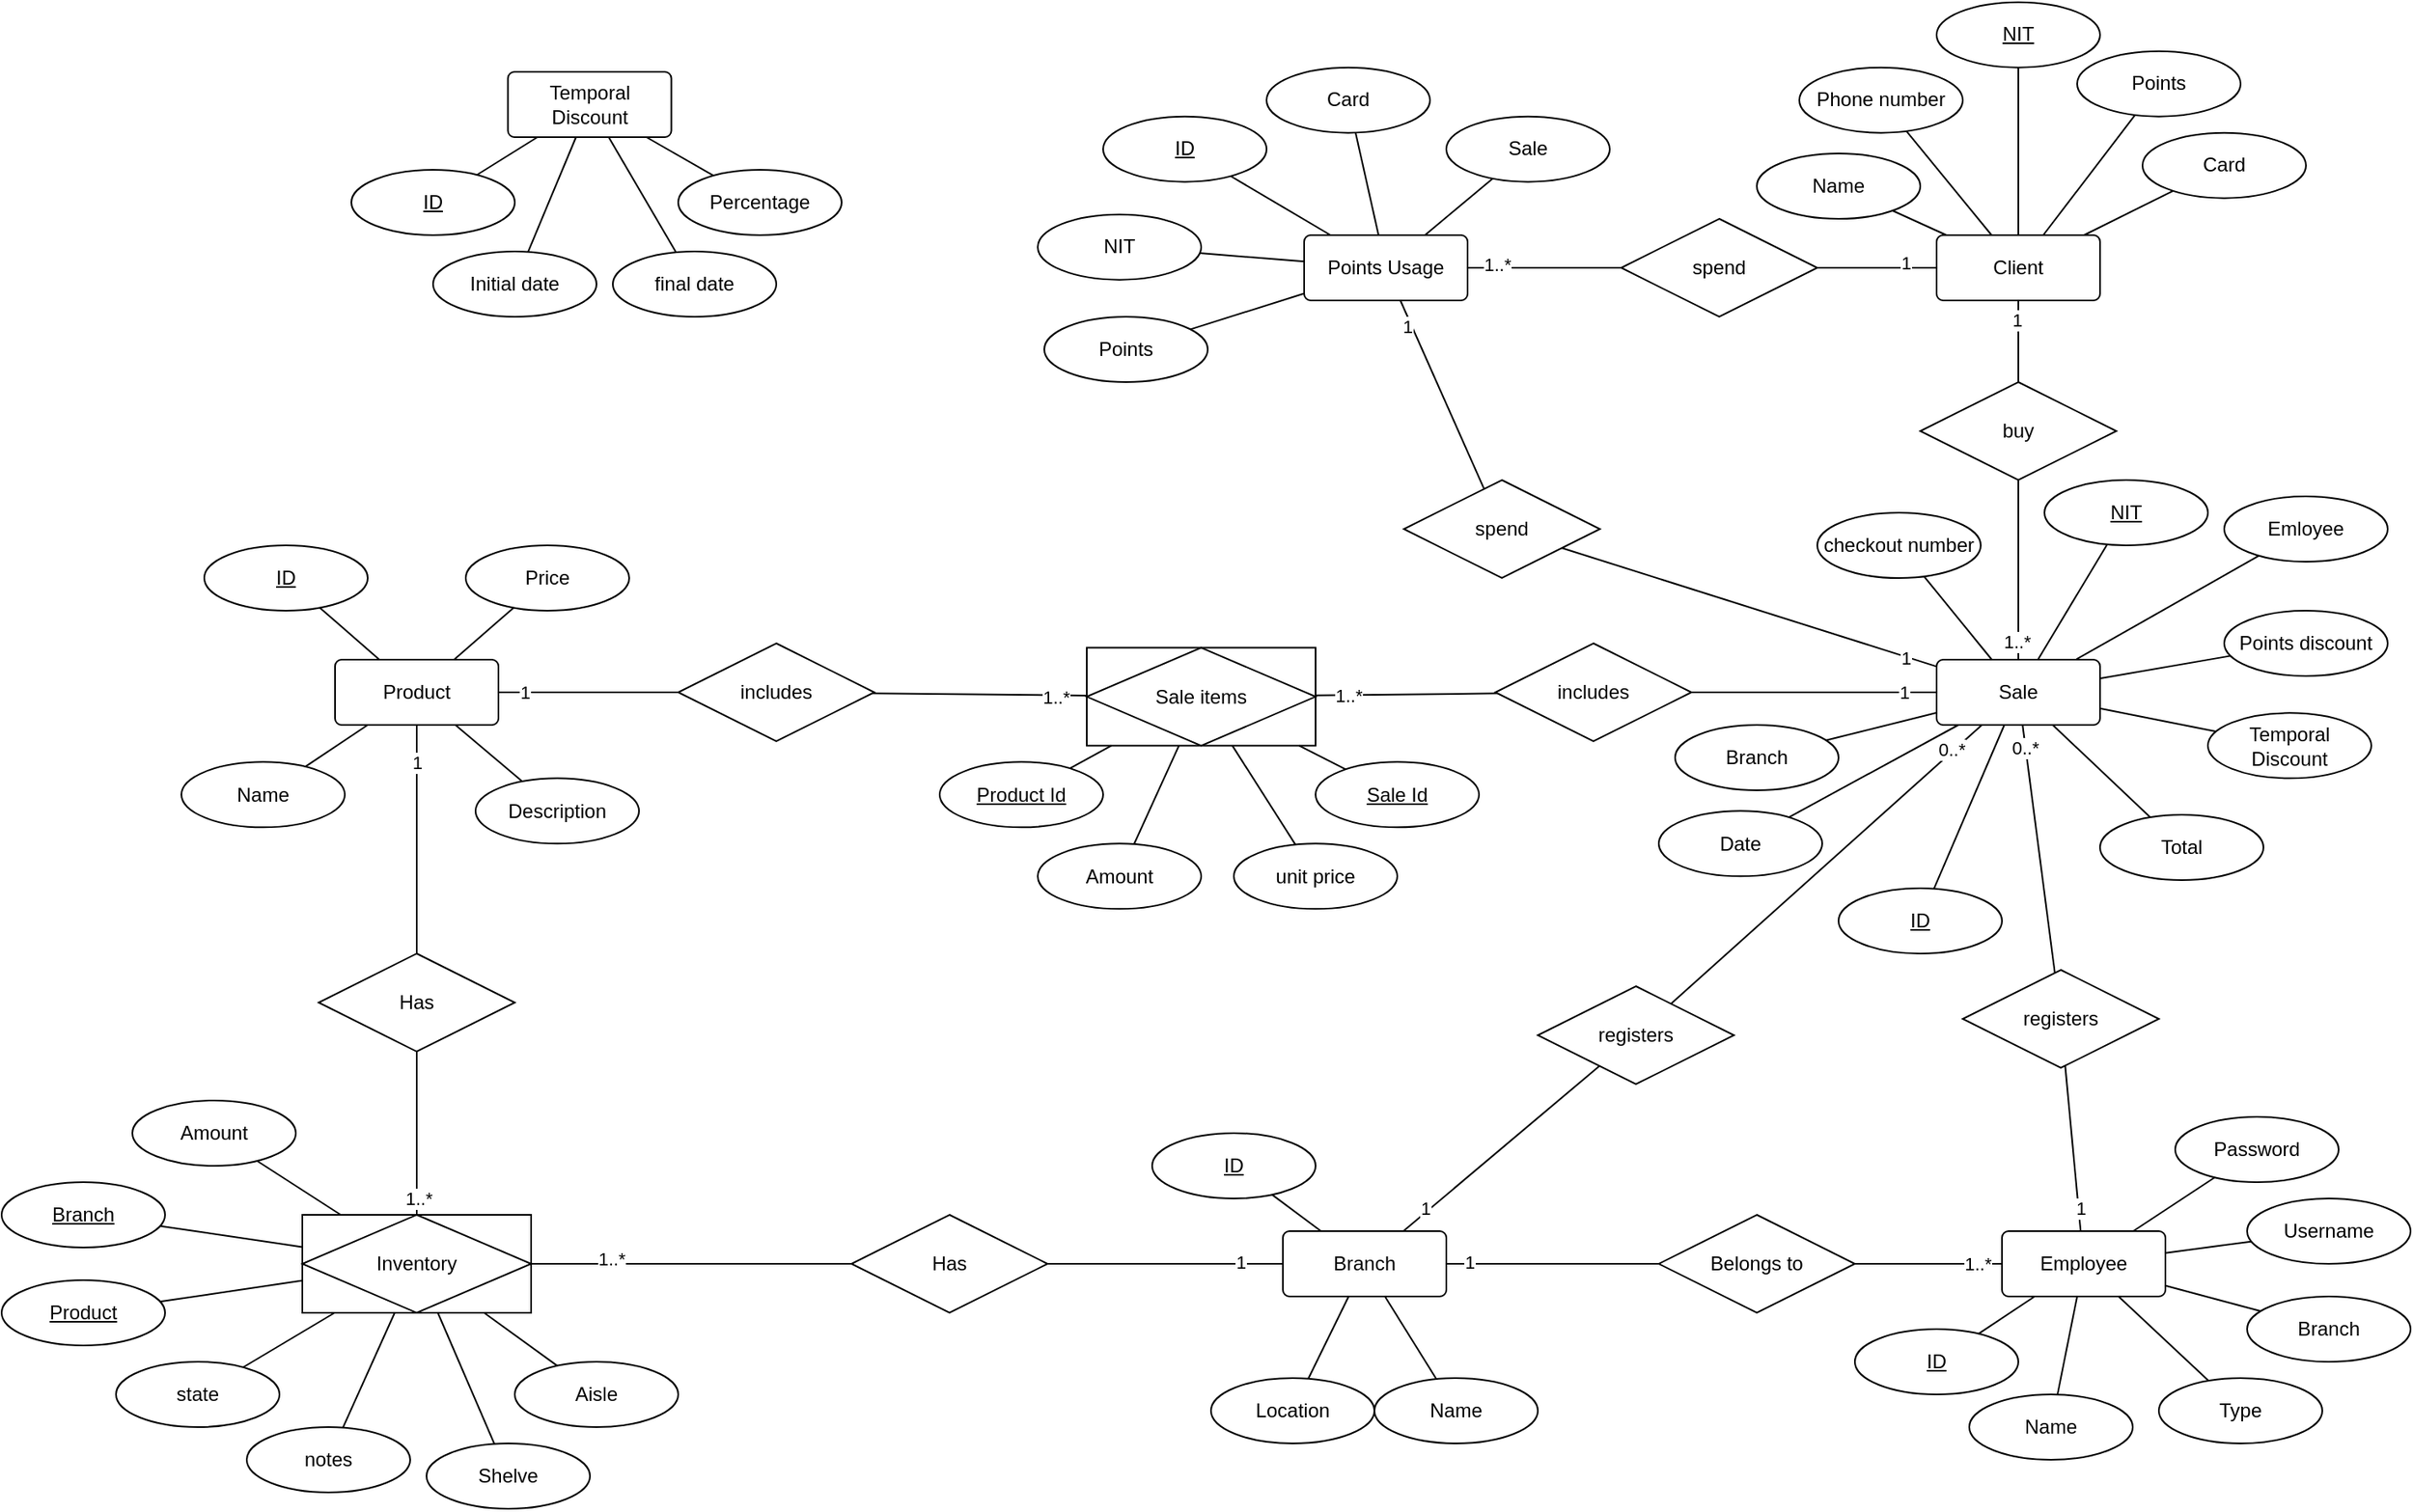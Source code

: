 <mxfile version="24.7.7" pages="2">
  <diagram name="diagrama e/r" id="DxR7BXEqYYPJWS0k5cYP">
    <mxGraphModel dx="766" dy="1073" grid="1" gridSize="10" guides="1" tooltips="1" connect="1" arrows="1" fold="1" page="1" pageScale="1" pageWidth="827" pageHeight="1169" math="0" shadow="0">
      <root>
        <mxCell id="0" />
        <mxCell id="1" parent="0" />
        <mxCell id="UeGvkVNfz4H-to1c7Liu-88" style="edgeStyle=none;shape=connector;rounded=0;orthogonalLoop=1;jettySize=auto;html=1;strokeColor=default;align=center;verticalAlign=middle;fontFamily=Helvetica;fontSize=11;fontColor=default;labelBackgroundColor=default;endArrow=none;endFill=0;" parent="1" source="zUFc4qcCSjil1IAngkN8-1" target="zUFc4qcCSjil1IAngkN8-3" edge="1">
          <mxGeometry relative="1" as="geometry" />
        </mxCell>
        <mxCell id="zUFc4qcCSjil1IAngkN8-1" value="Client" style="rounded=1;arcSize=10;whiteSpace=wrap;html=1;align=center;" parent="1" vertex="1">
          <mxGeometry x="1214" y="210" width="100" height="40" as="geometry" />
        </mxCell>
        <mxCell id="UeGvkVNfz4H-to1c7Liu-81" style="edgeStyle=none;shape=connector;rounded=0;orthogonalLoop=1;jettySize=auto;html=1;strokeColor=default;align=center;verticalAlign=middle;fontFamily=Helvetica;fontSize=11;fontColor=default;labelBackgroundColor=default;endArrow=none;endFill=0;" parent="1" source="zUFc4qcCSjil1IAngkN8-2" target="NUMX9LRhYawBN9Lvktqf-1" edge="1">
          <mxGeometry relative="1" as="geometry" />
        </mxCell>
        <mxCell id="zcZyUK2g9EHrlrHVTr7O-5" value="1" style="edgeLabel;html=1;align=center;verticalAlign=middle;resizable=0;points=[];fontFamily=Helvetica;fontSize=11;fontColor=default;labelBackgroundColor=default;" parent="UeGvkVNfz4H-to1c7Liu-81" vertex="1" connectable="0">
          <mxGeometry x="0.796" y="-1" relative="1" as="geometry">
            <mxPoint as="offset" />
          </mxGeometry>
        </mxCell>
        <mxCell id="zUFc4qcCSjil1IAngkN8-2" value="Belongs to" style="shape=rhombus;perimeter=rhombusPerimeter;whiteSpace=wrap;html=1;align=center;" parent="1" vertex="1">
          <mxGeometry x="1044" y="810" width="120" height="60" as="geometry" />
        </mxCell>
        <mxCell id="zUFc4qcCSjil1IAngkN8-3" value="NIT" style="ellipse;whiteSpace=wrap;html=1;align=center;fontStyle=4;" parent="1" vertex="1">
          <mxGeometry x="1214" y="67.32" width="100" height="40" as="geometry" />
        </mxCell>
        <mxCell id="UeGvkVNfz4H-to1c7Liu-89" style="edgeStyle=none;shape=connector;rounded=0;orthogonalLoop=1;jettySize=auto;html=1;strokeColor=default;align=center;verticalAlign=middle;fontFamily=Helvetica;fontSize=11;fontColor=default;labelBackgroundColor=default;endArrow=none;endFill=0;" parent="1" source="zUFc4qcCSjil1IAngkN8-4" target="zUFc4qcCSjil1IAngkN8-1" edge="1">
          <mxGeometry relative="1" as="geometry" />
        </mxCell>
        <mxCell id="zUFc4qcCSjil1IAngkN8-4" value="Name" style="ellipse;whiteSpace=wrap;html=1;align=center;" parent="1" vertex="1">
          <mxGeometry x="1104" y="160" width="100" height="40" as="geometry" />
        </mxCell>
        <mxCell id="UeGvkVNfz4H-to1c7Liu-69" style="edgeStyle=none;shape=connector;rounded=0;orthogonalLoop=1;jettySize=auto;html=1;strokeColor=default;align=center;verticalAlign=middle;fontFamily=Helvetica;fontSize=11;fontColor=default;labelBackgroundColor=default;endArrow=none;endFill=0;" parent="1" source="UeGvkVNfz4H-to1c7Liu-70" target="NUMX9LRhYawBN9Lvktqf-13" edge="1">
          <mxGeometry relative="1" as="geometry" />
        </mxCell>
        <mxCell id="UeGvkVNfz4H-to1c7Liu-74" value="1..*" style="edgeLabel;html=1;align=center;verticalAlign=middle;resizable=0;points=[];fontFamily=Helvetica;fontSize=11;fontColor=default;labelBackgroundColor=default;" parent="UeGvkVNfz4H-to1c7Liu-69" vertex="1" connectable="0">
          <mxGeometry x="0.502" y="-3" relative="1" as="geometry">
            <mxPoint as="offset" />
          </mxGeometry>
        </mxCell>
        <mxCell id="Q998Yt_RI_Jw4SlI8WQW-2" style="edgeStyle=none;shape=connector;rounded=0;orthogonalLoop=1;jettySize=auto;html=1;strokeColor=default;align=center;verticalAlign=middle;fontFamily=Helvetica;fontSize=11;fontColor=default;labelBackgroundColor=default;endArrow=none;endFill=0;" parent="1" source="NUMX9LRhYawBN9Lvktqf-1" target="Q998Yt_RI_Jw4SlI8WQW-1" edge="1">
          <mxGeometry relative="1" as="geometry" />
        </mxCell>
        <mxCell id="eit6gf1M7mtzV-6BhEet-1" value="1" style="edgeLabel;html=1;align=center;verticalAlign=middle;resizable=0;points=[];fontFamily=Helvetica;fontSize=11;fontColor=default;labelBackgroundColor=default;" parent="Q998Yt_RI_Jw4SlI8WQW-2" vertex="1" connectable="0">
          <mxGeometry x="-0.761" y="3" relative="1" as="geometry">
            <mxPoint as="offset" />
          </mxGeometry>
        </mxCell>
        <mxCell id="NUMX9LRhYawBN9Lvktqf-1" value="Branch" style="rounded=1;arcSize=10;whiteSpace=wrap;html=1;align=center;" parent="1" vertex="1">
          <mxGeometry x="814" y="820" width="100" height="40" as="geometry" />
        </mxCell>
        <mxCell id="UeGvkVNfz4H-to1c7Liu-77" style="edgeStyle=none;shape=connector;rounded=0;orthogonalLoop=1;jettySize=auto;html=1;strokeColor=default;align=center;verticalAlign=middle;fontFamily=Helvetica;fontSize=11;fontColor=default;labelBackgroundColor=default;endArrow=none;endFill=0;" parent="1" source="NUMX9LRhYawBN9Lvktqf-2" target="NUMX9LRhYawBN9Lvktqf-1" edge="1">
          <mxGeometry relative="1" as="geometry" />
        </mxCell>
        <mxCell id="NUMX9LRhYawBN9Lvktqf-2" value="ID" style="ellipse;whiteSpace=wrap;html=1;align=center;fontStyle=4;" parent="1" vertex="1">
          <mxGeometry x="734" y="760" width="100" height="40" as="geometry" />
        </mxCell>
        <mxCell id="UeGvkVNfz4H-to1c7Liu-76" style="edgeStyle=none;shape=connector;rounded=0;orthogonalLoop=1;jettySize=auto;html=1;strokeColor=default;align=center;verticalAlign=middle;fontFamily=Helvetica;fontSize=11;fontColor=default;labelBackgroundColor=default;endArrow=none;endFill=0;" parent="1" source="NUMX9LRhYawBN9Lvktqf-3" target="NUMX9LRhYawBN9Lvktqf-1" edge="1">
          <mxGeometry relative="1" as="geometry" />
        </mxCell>
        <mxCell id="NUMX9LRhYawBN9Lvktqf-3" value="Name" style="ellipse;whiteSpace=wrap;html=1;align=center;" parent="1" vertex="1">
          <mxGeometry x="870" y="910" width="100" height="40" as="geometry" />
        </mxCell>
        <mxCell id="UeGvkVNfz4H-to1c7Liu-82" style="edgeStyle=none;shape=connector;rounded=0;orthogonalLoop=1;jettySize=auto;html=1;strokeColor=default;align=center;verticalAlign=middle;fontFamily=Helvetica;fontSize=11;fontColor=default;labelBackgroundColor=default;endArrow=none;endFill=0;" parent="1" source="NUMX9LRhYawBN9Lvktqf-4" target="zUFc4qcCSjil1IAngkN8-2" edge="1">
          <mxGeometry relative="1" as="geometry" />
        </mxCell>
        <mxCell id="zcZyUK2g9EHrlrHVTr7O-4" value="1..*" style="edgeLabel;html=1;align=center;verticalAlign=middle;resizable=0;points=[];fontFamily=Helvetica;fontSize=11;fontColor=default;labelBackgroundColor=default;" parent="UeGvkVNfz4H-to1c7Liu-82" vertex="1" connectable="0">
          <mxGeometry x="-0.659" relative="1" as="geometry">
            <mxPoint as="offset" />
          </mxGeometry>
        </mxCell>
        <mxCell id="zcZyUK2g9EHrlrHVTr7O-3" style="edgeStyle=none;shape=connector;rounded=0;orthogonalLoop=1;jettySize=auto;html=1;strokeColor=default;align=center;verticalAlign=middle;fontFamily=Helvetica;fontSize=11;fontColor=default;labelBackgroundColor=default;endArrow=none;endFill=0;" parent="1" source="NUMX9LRhYawBN9Lvktqf-4" target="zcZyUK2g9EHrlrHVTr7O-1" edge="1">
          <mxGeometry relative="1" as="geometry" />
        </mxCell>
        <mxCell id="zcZyUK2g9EHrlrHVTr7O-6" value="1" style="edgeLabel;html=1;align=center;verticalAlign=middle;resizable=0;points=[];fontFamily=Helvetica;fontSize=11;fontColor=default;labelBackgroundColor=default;" parent="zcZyUK2g9EHrlrHVTr7O-3" vertex="1" connectable="0">
          <mxGeometry x="-0.712" y="-1" relative="1" as="geometry">
            <mxPoint as="offset" />
          </mxGeometry>
        </mxCell>
        <mxCell id="kK6gv_UKNF7xTGkoLy9a-4" style="edgeStyle=none;shape=connector;rounded=0;orthogonalLoop=1;jettySize=auto;html=1;strokeColor=default;align=center;verticalAlign=middle;fontFamily=Helvetica;fontSize=11;fontColor=default;labelBackgroundColor=default;endArrow=none;endFill=0;" edge="1" parent="1" source="NUMX9LRhYawBN9Lvktqf-4" target="kK6gv_UKNF7xTGkoLy9a-1">
          <mxGeometry relative="1" as="geometry" />
        </mxCell>
        <mxCell id="NUMX9LRhYawBN9Lvktqf-4" value="Employee" style="rounded=1;arcSize=10;whiteSpace=wrap;html=1;align=center;" parent="1" vertex="1">
          <mxGeometry x="1254" y="820" width="100" height="40" as="geometry" />
        </mxCell>
        <mxCell id="UeGvkVNfz4H-to1c7Liu-83" style="edgeStyle=none;shape=connector;rounded=0;orthogonalLoop=1;jettySize=auto;html=1;strokeColor=default;align=center;verticalAlign=middle;fontFamily=Helvetica;fontSize=11;fontColor=default;labelBackgroundColor=default;endArrow=none;endFill=0;" parent="1" source="NUMX9LRhYawBN9Lvktqf-5" target="NUMX9LRhYawBN9Lvktqf-4" edge="1">
          <mxGeometry relative="1" as="geometry" />
        </mxCell>
        <mxCell id="NUMX9LRhYawBN9Lvktqf-5" value="ID" style="ellipse;whiteSpace=wrap;html=1;align=center;fontStyle=4;" parent="1" vertex="1">
          <mxGeometry x="1164" y="880" width="100" height="40" as="geometry" />
        </mxCell>
        <mxCell id="UeGvkVNfz4H-to1c7Liu-84" style="edgeStyle=none;shape=connector;rounded=0;orthogonalLoop=1;jettySize=auto;html=1;strokeColor=default;align=center;verticalAlign=middle;fontFamily=Helvetica;fontSize=11;fontColor=default;labelBackgroundColor=default;endArrow=none;endFill=0;" parent="1" source="NUMX9LRhYawBN9Lvktqf-6" target="NUMX9LRhYawBN9Lvktqf-4" edge="1">
          <mxGeometry relative="1" as="geometry" />
        </mxCell>
        <mxCell id="NUMX9LRhYawBN9Lvktqf-6" value="Name" style="ellipse;whiteSpace=wrap;html=1;align=center;" parent="1" vertex="1">
          <mxGeometry x="1234" y="920" width="100" height="40" as="geometry" />
        </mxCell>
        <mxCell id="UeGvkVNfz4H-to1c7Liu-85" style="edgeStyle=none;shape=connector;rounded=0;orthogonalLoop=1;jettySize=auto;html=1;strokeColor=default;align=center;verticalAlign=middle;fontFamily=Helvetica;fontSize=11;fontColor=default;labelBackgroundColor=default;endArrow=none;endFill=0;" parent="1" source="NUMX9LRhYawBN9Lvktqf-7" target="NUMX9LRhYawBN9Lvktqf-4" edge="1">
          <mxGeometry relative="1" as="geometry" />
        </mxCell>
        <mxCell id="NUMX9LRhYawBN9Lvktqf-7" value="Type" style="ellipse;whiteSpace=wrap;html=1;align=center;" parent="1" vertex="1">
          <mxGeometry x="1350" y="910" width="100" height="40" as="geometry" />
        </mxCell>
        <mxCell id="UeGvkVNfz4H-to1c7Liu-86" style="edgeStyle=none;shape=connector;rounded=0;orthogonalLoop=1;jettySize=auto;html=1;strokeColor=default;align=center;verticalAlign=middle;fontFamily=Helvetica;fontSize=11;fontColor=default;labelBackgroundColor=default;endArrow=none;endFill=0;" parent="1" source="NUMX9LRhYawBN9Lvktqf-8" target="NUMX9LRhYawBN9Lvktqf-4" edge="1">
          <mxGeometry relative="1" as="geometry" />
        </mxCell>
        <mxCell id="NUMX9LRhYawBN9Lvktqf-8" value="Branch" style="ellipse;whiteSpace=wrap;html=1;align=center;" parent="1" vertex="1">
          <mxGeometry x="1404" y="860" width="100" height="40" as="geometry" />
        </mxCell>
        <mxCell id="NUMX9LRhYawBN9Lvktqf-9" value="Product" style="rounded=1;arcSize=10;whiteSpace=wrap;html=1;align=center;" parent="1" vertex="1">
          <mxGeometry x="234" y="470" width="100" height="40" as="geometry" />
        </mxCell>
        <mxCell id="UeGvkVNfz4H-to1c7Liu-56" style="edgeStyle=none;shape=connector;rounded=0;orthogonalLoop=1;jettySize=auto;html=1;strokeColor=default;align=center;verticalAlign=middle;fontFamily=Helvetica;fontSize=11;fontColor=default;labelBackgroundColor=default;endArrow=none;endFill=0;" parent="1" source="NUMX9LRhYawBN9Lvktqf-10" target="NUMX9LRhYawBN9Lvktqf-9" edge="1">
          <mxGeometry relative="1" as="geometry" />
        </mxCell>
        <mxCell id="NUMX9LRhYawBN9Lvktqf-10" value="Name" style="ellipse;whiteSpace=wrap;html=1;align=center;" parent="1" vertex="1">
          <mxGeometry x="140" y="532.68" width="100" height="40" as="geometry" />
        </mxCell>
        <mxCell id="NUMX9LRhYawBN9Lvktqf-13" value="Inventory" style="shape=associativeEntity;whiteSpace=wrap;html=1;align=center;" parent="1" vertex="1">
          <mxGeometry x="214" y="810" width="140" height="60" as="geometry" />
        </mxCell>
        <mxCell id="UeGvkVNfz4H-to1c7Liu-55" style="edgeStyle=none;shape=connector;rounded=0;orthogonalLoop=1;jettySize=auto;html=1;strokeColor=default;align=center;verticalAlign=middle;fontFamily=Helvetica;fontSize=11;fontColor=default;labelBackgroundColor=default;endArrow=none;endFill=0;" parent="1" source="NUMX9LRhYawBN9Lvktqf-15" target="NUMX9LRhYawBN9Lvktqf-9" edge="1">
          <mxGeometry relative="1" as="geometry" />
        </mxCell>
        <mxCell id="NUMX9LRhYawBN9Lvktqf-15" value="ID" style="ellipse;whiteSpace=wrap;html=1;align=center;fontStyle=4;" parent="1" vertex="1">
          <mxGeometry x="154" y="400" width="100" height="40" as="geometry" />
        </mxCell>
        <mxCell id="UeGvkVNfz4H-to1c7Liu-57" style="edgeStyle=none;shape=connector;rounded=0;orthogonalLoop=1;jettySize=auto;html=1;strokeColor=default;align=center;verticalAlign=middle;fontFamily=Helvetica;fontSize=11;fontColor=default;labelBackgroundColor=default;endArrow=none;endFill=0;" parent="1" source="NUMX9LRhYawBN9Lvktqf-17" target="NUMX9LRhYawBN9Lvktqf-9" edge="1">
          <mxGeometry relative="1" as="geometry" />
        </mxCell>
        <mxCell id="NUMX9LRhYawBN9Lvktqf-17" value="Price" style="ellipse;whiteSpace=wrap;html=1;align=center;" parent="1" vertex="1">
          <mxGeometry x="314" y="400" width="100" height="40" as="geometry" />
        </mxCell>
        <mxCell id="UeGvkVNfz4H-to1c7Liu-66" style="edgeStyle=none;shape=connector;rounded=0;orthogonalLoop=1;jettySize=auto;html=1;strokeColor=default;align=center;verticalAlign=middle;fontFamily=Helvetica;fontSize=11;fontColor=default;labelBackgroundColor=default;endArrow=none;endFill=0;" parent="1" source="NUMX9LRhYawBN9Lvktqf-19" target="NUMX9LRhYawBN9Lvktqf-13" edge="1">
          <mxGeometry relative="1" as="geometry" />
        </mxCell>
        <mxCell id="NUMX9LRhYawBN9Lvktqf-19" value="Amount" style="ellipse;whiteSpace=wrap;html=1;align=center;" parent="1" vertex="1">
          <mxGeometry x="110" y="740" width="100" height="40" as="geometry" />
        </mxCell>
        <mxCell id="UeGvkVNfz4H-to1c7Liu-67" style="edgeStyle=none;shape=connector;rounded=0;orthogonalLoop=1;jettySize=auto;html=1;strokeColor=default;align=center;verticalAlign=middle;fontFamily=Helvetica;fontSize=11;fontColor=default;labelBackgroundColor=default;endArrow=none;endFill=0;" parent="1" source="NUMX9LRhYawBN9Lvktqf-20" target="NUMX9LRhYawBN9Lvktqf-13" edge="1">
          <mxGeometry relative="1" as="geometry" />
        </mxCell>
        <mxCell id="NUMX9LRhYawBN9Lvktqf-20" value="Aisle" style="ellipse;whiteSpace=wrap;html=1;align=center;" parent="1" vertex="1">
          <mxGeometry x="344" y="900" width="100" height="40" as="geometry" />
        </mxCell>
        <mxCell id="UeGvkVNfz4H-to1c7Liu-68" style="edgeStyle=none;shape=connector;rounded=0;orthogonalLoop=1;jettySize=auto;html=1;strokeColor=default;align=center;verticalAlign=middle;fontFamily=Helvetica;fontSize=11;fontColor=default;labelBackgroundColor=default;endArrow=none;endFill=0;" parent="1" source="NUMX9LRhYawBN9Lvktqf-21" target="NUMX9LRhYawBN9Lvktqf-13" edge="1">
          <mxGeometry relative="1" as="geometry" />
        </mxCell>
        <mxCell id="NUMX9LRhYawBN9Lvktqf-21" value="state" style="ellipse;whiteSpace=wrap;html=1;align=center;" parent="1" vertex="1">
          <mxGeometry x="100" y="900" width="100" height="40" as="geometry" />
        </mxCell>
        <mxCell id="UeGvkVNfz4H-to1c7Liu-58" style="edgeStyle=none;shape=connector;rounded=0;orthogonalLoop=1;jettySize=auto;html=1;strokeColor=default;align=center;verticalAlign=middle;fontFamily=Helvetica;fontSize=11;fontColor=default;labelBackgroundColor=default;endArrow=none;endFill=0;" parent="1" source="NUMX9LRhYawBN9Lvktqf-25" target="NUMX9LRhYawBN9Lvktqf-9" edge="1">
          <mxGeometry relative="1" as="geometry" />
        </mxCell>
        <mxCell id="NUMX9LRhYawBN9Lvktqf-25" value="Description" style="ellipse;whiteSpace=wrap;html=1;align=center;" parent="1" vertex="1">
          <mxGeometry x="320" y="542.68" width="100" height="40" as="geometry" />
        </mxCell>
        <mxCell id="UeGvkVNfz4H-to1c7Liu-65" style="edgeStyle=none;shape=connector;rounded=0;orthogonalLoop=1;jettySize=auto;html=1;strokeColor=default;align=center;verticalAlign=middle;fontFamily=Helvetica;fontSize=11;fontColor=default;labelBackgroundColor=default;endArrow=none;endFill=0;" parent="1" source="NUMX9LRhYawBN9Lvktqf-30" target="NUMX9LRhYawBN9Lvktqf-13" edge="1">
          <mxGeometry relative="1" as="geometry" />
        </mxCell>
        <mxCell id="NUMX9LRhYawBN9Lvktqf-30" value="Product" style="ellipse;whiteSpace=wrap;html=1;align=center;fontStyle=4;" parent="1" vertex="1">
          <mxGeometry x="30" y="850" width="100" height="40" as="geometry" />
        </mxCell>
        <mxCell id="UeGvkVNfz4H-to1c7Liu-64" style="edgeStyle=none;shape=connector;rounded=0;orthogonalLoop=1;jettySize=auto;html=1;strokeColor=default;align=center;verticalAlign=middle;fontFamily=Helvetica;fontSize=11;fontColor=default;labelBackgroundColor=default;endArrow=none;endFill=0;" parent="1" source="NUMX9LRhYawBN9Lvktqf-31" target="NUMX9LRhYawBN9Lvktqf-13" edge="1">
          <mxGeometry relative="1" as="geometry" />
        </mxCell>
        <mxCell id="NUMX9LRhYawBN9Lvktqf-31" value="Branch" style="ellipse;whiteSpace=wrap;html=1;align=center;fontStyle=4;" parent="1" vertex="1">
          <mxGeometry x="30" y="790" width="100" height="40" as="geometry" />
        </mxCell>
        <mxCell id="UeGvkVNfz4H-to1c7Liu-90" style="edgeStyle=none;shape=connector;rounded=0;orthogonalLoop=1;jettySize=auto;html=1;strokeColor=default;align=center;verticalAlign=middle;fontFamily=Helvetica;fontSize=11;fontColor=default;labelBackgroundColor=default;endArrow=none;endFill=0;" parent="1" source="NUMX9LRhYawBN9Lvktqf-33" target="zUFc4qcCSjil1IAngkN8-1" edge="1">
          <mxGeometry relative="1" as="geometry" />
        </mxCell>
        <mxCell id="NUMX9LRhYawBN9Lvktqf-33" value="Card" style="ellipse;whiteSpace=wrap;html=1;align=center;" parent="1" vertex="1">
          <mxGeometry x="1340" y="147.32" width="100" height="40" as="geometry" />
        </mxCell>
        <mxCell id="UeGvkVNfz4H-to1c7Liu-19" style="rounded=0;orthogonalLoop=1;jettySize=auto;html=1;endArrow=none;endFill=0;" parent="1" source="NUMX9LRhYawBN9Lvktqf-37" target="UeGvkVNfz4H-to1c7Liu-1" edge="1">
          <mxGeometry relative="1" as="geometry" />
        </mxCell>
        <mxCell id="NUMX9LRhYawBN9Lvktqf-37" value="ID" style="ellipse;whiteSpace=wrap;html=1;align=center;fontStyle=4;" parent="1" vertex="1">
          <mxGeometry x="1154" y="610.0" width="100" height="40" as="geometry" />
        </mxCell>
        <mxCell id="UeGvkVNfz4H-to1c7Liu-20" style="edgeStyle=none;shape=connector;rounded=0;orthogonalLoop=1;jettySize=auto;html=1;strokeColor=default;align=center;verticalAlign=middle;fontFamily=Helvetica;fontSize=11;fontColor=default;labelBackgroundColor=default;endArrow=none;endFill=0;" parent="1" source="NUMX9LRhYawBN9Lvktqf-38" target="UeGvkVNfz4H-to1c7Liu-1" edge="1">
          <mxGeometry relative="1" as="geometry" />
        </mxCell>
        <mxCell id="NUMX9LRhYawBN9Lvktqf-38" value="Branch" style="ellipse;whiteSpace=wrap;html=1;align=center;" parent="1" vertex="1">
          <mxGeometry x="1054" y="510" width="100" height="40" as="geometry" />
        </mxCell>
        <mxCell id="NUMX9LRhYawBN9Lvktqf-39" value="Sale items" style="shape=associativeEntity;whiteSpace=wrap;html=1;align=center;" parent="1" vertex="1">
          <mxGeometry x="694" y="462.68" width="140" height="60" as="geometry" />
        </mxCell>
        <mxCell id="UeGvkVNfz4H-to1c7Liu-22" style="edgeStyle=none;shape=connector;rounded=0;orthogonalLoop=1;jettySize=auto;html=1;strokeColor=default;align=center;verticalAlign=middle;fontFamily=Helvetica;fontSize=11;fontColor=default;labelBackgroundColor=default;endArrow=none;endFill=0;" parent="1" source="NUMX9LRhYawBN9Lvktqf-40" target="UeGvkVNfz4H-to1c7Liu-1" edge="1">
          <mxGeometry relative="1" as="geometry" />
        </mxCell>
        <mxCell id="NUMX9LRhYawBN9Lvktqf-40" value="Emloyee" style="ellipse;whiteSpace=wrap;html=1;align=center;" parent="1" vertex="1">
          <mxGeometry x="1390" y="370.0" width="100" height="40" as="geometry" />
        </mxCell>
        <mxCell id="UeGvkVNfz4H-to1c7Liu-87" style="edgeStyle=none;shape=connector;rounded=0;orthogonalLoop=1;jettySize=auto;html=1;strokeColor=default;align=center;verticalAlign=middle;fontFamily=Helvetica;fontSize=11;fontColor=default;labelBackgroundColor=default;endArrow=none;endFill=0;" parent="1" source="eEC43n8B78NamVg64NG7-21" target="zUFc4qcCSjil1IAngkN8-1" edge="1">
          <mxGeometry relative="1" as="geometry" />
        </mxCell>
        <mxCell id="zcZyUK2g9EHrlrHVTr7O-9" value="1" style="edgeLabel;html=1;align=center;verticalAlign=middle;resizable=0;points=[];fontFamily=Helvetica;fontSize=11;fontColor=default;labelBackgroundColor=default;" parent="UeGvkVNfz4H-to1c7Liu-87" vertex="1" connectable="0">
          <mxGeometry x="0.51" y="1" relative="1" as="geometry">
            <mxPoint as="offset" />
          </mxGeometry>
        </mxCell>
        <mxCell id="eEC43n8B78NamVg64NG7-15" style="edgeStyle=none;shape=connector;rounded=0;orthogonalLoop=1;jettySize=auto;html=1;strokeColor=default;align=center;verticalAlign=middle;fontFamily=Helvetica;fontSize=11;fontColor=default;labelBackgroundColor=default;endArrow=none;endFill=0;" parent="1" source="UeGvkVNfz4H-to1c7Liu-1" target="eEC43n8B78NamVg64NG7-12" edge="1">
          <mxGeometry relative="1" as="geometry" />
        </mxCell>
        <mxCell id="HyOwPySDOhshETZx4gP7-1" value="1" style="edgeLabel;html=1;align=center;verticalAlign=middle;resizable=0;points=[];fontFamily=Helvetica;fontSize=11;fontColor=default;labelBackgroundColor=default;" parent="eEC43n8B78NamVg64NG7-15" vertex="1" connectable="0">
          <mxGeometry x="-0.833" y="1" relative="1" as="geometry">
            <mxPoint as="offset" />
          </mxGeometry>
        </mxCell>
        <mxCell id="zcZyUK2g9EHrlrHVTr7O-2" style="edgeStyle=none;shape=connector;rounded=0;orthogonalLoop=1;jettySize=auto;html=1;strokeColor=default;align=center;verticalAlign=middle;fontFamily=Helvetica;fontSize=11;fontColor=default;labelBackgroundColor=default;endArrow=none;endFill=0;" parent="1" source="UeGvkVNfz4H-to1c7Liu-1" target="zcZyUK2g9EHrlrHVTr7O-1" edge="1">
          <mxGeometry relative="1" as="geometry" />
        </mxCell>
        <mxCell id="zcZyUK2g9EHrlrHVTr7O-7" value="0..*" style="edgeLabel;html=1;align=center;verticalAlign=middle;resizable=0;points=[];fontFamily=Helvetica;fontSize=11;fontColor=default;labelBackgroundColor=default;" parent="zcZyUK2g9EHrlrHVTr7O-2" vertex="1" connectable="0">
          <mxGeometry x="-0.819" y="-1" relative="1" as="geometry">
            <mxPoint as="offset" />
          </mxGeometry>
        </mxCell>
        <mxCell id="UeGvkVNfz4H-to1c7Liu-1" value="Sale" style="rounded=1;arcSize=10;whiteSpace=wrap;html=1;align=center;" parent="1" vertex="1">
          <mxGeometry x="1214" y="470" width="100" height="40" as="geometry" />
        </mxCell>
        <mxCell id="UeGvkVNfz4H-to1c7Liu-21" style="edgeStyle=none;shape=connector;rounded=0;orthogonalLoop=1;jettySize=auto;html=1;strokeColor=default;align=center;verticalAlign=middle;fontFamily=Helvetica;fontSize=11;fontColor=default;labelBackgroundColor=default;endArrow=none;endFill=0;" parent="1" source="UeGvkVNfz4H-to1c7Liu-2" target="UeGvkVNfz4H-to1c7Liu-1" edge="1">
          <mxGeometry relative="1" as="geometry" />
        </mxCell>
        <mxCell id="UeGvkVNfz4H-to1c7Liu-2" value="checkout number" style="ellipse;whiteSpace=wrap;html=1;align=center;" parent="1" vertex="1">
          <mxGeometry x="1141" y="380" width="100" height="40" as="geometry" />
        </mxCell>
        <mxCell id="UeGvkVNfz4H-to1c7Liu-24" style="edgeStyle=none;shape=connector;rounded=0;orthogonalLoop=1;jettySize=auto;html=1;strokeColor=default;align=center;verticalAlign=middle;fontFamily=Helvetica;fontSize=11;fontColor=default;labelBackgroundColor=default;endArrow=none;endFill=0;" parent="1" source="UeGvkVNfz4H-to1c7Liu-3" target="UeGvkVNfz4H-to1c7Liu-1" edge="1">
          <mxGeometry relative="1" as="geometry" />
        </mxCell>
        <mxCell id="UeGvkVNfz4H-to1c7Liu-3" value="Date" style="ellipse;whiteSpace=wrap;html=1;align=center;" parent="1" vertex="1">
          <mxGeometry x="1044" y="562.68" width="100" height="40" as="geometry" />
        </mxCell>
        <mxCell id="UeGvkVNfz4H-to1c7Liu-25" style="edgeStyle=none;shape=connector;rounded=0;orthogonalLoop=1;jettySize=auto;html=1;strokeColor=default;align=center;verticalAlign=middle;fontFamily=Helvetica;fontSize=11;fontColor=default;labelBackgroundColor=default;endArrow=none;endFill=0;" parent="1" source="UeGvkVNfz4H-to1c7Liu-4" target="UeGvkVNfz4H-to1c7Liu-1" edge="1">
          <mxGeometry relative="1" as="geometry" />
        </mxCell>
        <mxCell id="UeGvkVNfz4H-to1c7Liu-4" value="Total" style="ellipse;whiteSpace=wrap;html=1;align=center;" parent="1" vertex="1">
          <mxGeometry x="1314" y="565" width="100" height="40" as="geometry" />
        </mxCell>
        <mxCell id="UeGvkVNfz4H-to1c7Liu-26" style="edgeStyle=none;shape=connector;rounded=0;orthogonalLoop=1;jettySize=auto;html=1;strokeColor=default;align=center;verticalAlign=middle;fontFamily=Helvetica;fontSize=11;fontColor=default;labelBackgroundColor=default;endArrow=none;endFill=0;" parent="1" source="UeGvkVNfz4H-to1c7Liu-5" target="UeGvkVNfz4H-to1c7Liu-1" edge="1">
          <mxGeometry relative="1" as="geometry" />
        </mxCell>
        <mxCell id="UeGvkVNfz4H-to1c7Liu-5" value="&lt;span style=&quot;background-color: initial;&quot;&gt;Temporal Discount&lt;/span&gt;" style="ellipse;whiteSpace=wrap;html=1;align=center;" parent="1" vertex="1">
          <mxGeometry x="1380" y="502.68" width="100" height="40" as="geometry" />
        </mxCell>
        <mxCell id="UeGvkVNfz4H-to1c7Liu-53" style="edgeStyle=none;shape=connector;rounded=0;orthogonalLoop=1;jettySize=auto;html=1;strokeColor=default;align=center;verticalAlign=middle;fontFamily=Helvetica;fontSize=11;fontColor=default;labelBackgroundColor=default;endArrow=none;endFill=0;" parent="1" source="UeGvkVNfz4H-to1c7Liu-6" target="NUMX9LRhYawBN9Lvktqf-39" edge="1">
          <mxGeometry relative="1" as="geometry" />
        </mxCell>
        <mxCell id="UeGvkVNfz4H-to1c7Liu-6" value="Product Id" style="ellipse;whiteSpace=wrap;html=1;align=center;fontStyle=4;" parent="1" vertex="1">
          <mxGeometry x="604" y="532.68" width="100" height="40" as="geometry" />
        </mxCell>
        <mxCell id="UeGvkVNfz4H-to1c7Liu-52" style="edgeStyle=none;shape=connector;rounded=0;orthogonalLoop=1;jettySize=auto;html=1;strokeColor=default;align=center;verticalAlign=middle;fontFamily=Helvetica;fontSize=11;fontColor=default;labelBackgroundColor=default;endArrow=none;endFill=0;" parent="1" source="UeGvkVNfz4H-to1c7Liu-8" target="NUMX9LRhYawBN9Lvktqf-39" edge="1">
          <mxGeometry relative="1" as="geometry" />
        </mxCell>
        <mxCell id="UeGvkVNfz4H-to1c7Liu-8" value="Amount" style="ellipse;whiteSpace=wrap;html=1;align=center;" parent="1" vertex="1">
          <mxGeometry x="664" y="582.68" width="100" height="40" as="geometry" />
        </mxCell>
        <mxCell id="UeGvkVNfz4H-to1c7Liu-50" style="edgeStyle=none;shape=connector;rounded=0;orthogonalLoop=1;jettySize=auto;html=1;strokeColor=default;align=center;verticalAlign=middle;fontFamily=Helvetica;fontSize=11;fontColor=default;labelBackgroundColor=default;endArrow=none;endFill=0;" parent="1" source="UeGvkVNfz4H-to1c7Liu-9" target="NUMX9LRhYawBN9Lvktqf-39" edge="1">
          <mxGeometry relative="1" as="geometry" />
        </mxCell>
        <mxCell id="UeGvkVNfz4H-to1c7Liu-9" value="Sale Id" style="ellipse;whiteSpace=wrap;html=1;align=center;fontStyle=4;" parent="1" vertex="1">
          <mxGeometry x="834" y="532.68" width="100" height="40" as="geometry" />
        </mxCell>
        <mxCell id="UeGvkVNfz4H-to1c7Liu-51" style="edgeStyle=none;shape=connector;rounded=0;orthogonalLoop=1;jettySize=auto;html=1;strokeColor=default;align=center;verticalAlign=middle;fontFamily=Helvetica;fontSize=11;fontColor=default;labelBackgroundColor=default;endArrow=none;endFill=0;" parent="1" source="UeGvkVNfz4H-to1c7Liu-10" target="NUMX9LRhYawBN9Lvktqf-39" edge="1">
          <mxGeometry relative="1" as="geometry" />
        </mxCell>
        <mxCell id="UeGvkVNfz4H-to1c7Liu-10" value="unit price" style="ellipse;whiteSpace=wrap;html=1;align=center;" parent="1" vertex="1">
          <mxGeometry x="784" y="582.68" width="100" height="40" as="geometry" />
        </mxCell>
        <mxCell id="UeGvkVNfz4H-to1c7Liu-23" style="edgeStyle=none;shape=connector;rounded=0;orthogonalLoop=1;jettySize=auto;html=1;strokeColor=default;align=center;verticalAlign=middle;fontFamily=Helvetica;fontSize=11;fontColor=default;labelBackgroundColor=default;endArrow=none;endFill=0;" parent="1" source="UeGvkVNfz4H-to1c7Liu-11" target="UeGvkVNfz4H-to1c7Liu-1" edge="1">
          <mxGeometry relative="1" as="geometry" />
        </mxCell>
        <mxCell id="UeGvkVNfz4H-to1c7Liu-11" value="NIT" style="ellipse;whiteSpace=wrap;html=1;align=center;fontStyle=4;" parent="1" vertex="1">
          <mxGeometry x="1280" y="360" width="100" height="40" as="geometry" />
        </mxCell>
        <mxCell id="UeGvkVNfz4H-to1c7Liu-12" value="Temporal Discount" style="rounded=1;arcSize=10;whiteSpace=wrap;html=1;align=center;" parent="1" vertex="1">
          <mxGeometry x="339.79" y="110" width="100" height="40" as="geometry" />
        </mxCell>
        <mxCell id="UeGvkVNfz4H-to1c7Liu-32" style="edgeStyle=none;shape=connector;rounded=0;orthogonalLoop=1;jettySize=auto;html=1;strokeColor=default;align=center;verticalAlign=middle;fontFamily=Helvetica;fontSize=11;fontColor=default;labelBackgroundColor=default;endArrow=none;endFill=0;" parent="1" source="UeGvkVNfz4H-to1c7Liu-13" target="UeGvkVNfz4H-to1c7Liu-12" edge="1">
          <mxGeometry relative="1" as="geometry" />
        </mxCell>
        <mxCell id="UeGvkVNfz4H-to1c7Liu-13" value="ID" style="ellipse;whiteSpace=wrap;html=1;align=center;fontStyle=4;" parent="1" vertex="1">
          <mxGeometry x="244" y="170" width="100" height="40" as="geometry" />
        </mxCell>
        <mxCell id="UeGvkVNfz4H-to1c7Liu-34" style="edgeStyle=none;shape=connector;rounded=0;orthogonalLoop=1;jettySize=auto;html=1;strokeColor=default;align=center;verticalAlign=middle;fontFamily=Helvetica;fontSize=11;fontColor=default;labelBackgroundColor=default;endArrow=none;endFill=0;" parent="1" source="UeGvkVNfz4H-to1c7Liu-14" target="UeGvkVNfz4H-to1c7Liu-12" edge="1">
          <mxGeometry relative="1" as="geometry" />
        </mxCell>
        <mxCell id="UeGvkVNfz4H-to1c7Liu-14" value="Percentage" style="ellipse;whiteSpace=wrap;html=1;align=center;" parent="1" vertex="1">
          <mxGeometry x="444" y="170" width="100" height="40" as="geometry" />
        </mxCell>
        <mxCell id="UeGvkVNfz4H-to1c7Liu-33" style="edgeStyle=none;shape=connector;rounded=0;orthogonalLoop=1;jettySize=auto;html=1;strokeColor=default;align=center;verticalAlign=middle;fontFamily=Helvetica;fontSize=11;fontColor=default;labelBackgroundColor=default;endArrow=none;endFill=0;" parent="1" source="UeGvkVNfz4H-to1c7Liu-15" target="UeGvkVNfz4H-to1c7Liu-12" edge="1">
          <mxGeometry relative="1" as="geometry" />
        </mxCell>
        <mxCell id="UeGvkVNfz4H-to1c7Liu-15" value="Initial date" style="ellipse;whiteSpace=wrap;html=1;align=center;" parent="1" vertex="1">
          <mxGeometry x="294" y="220" width="100" height="40" as="geometry" />
        </mxCell>
        <mxCell id="UeGvkVNfz4H-to1c7Liu-35" style="edgeStyle=none;shape=connector;rounded=0;orthogonalLoop=1;jettySize=auto;html=1;strokeColor=default;align=center;verticalAlign=middle;fontFamily=Helvetica;fontSize=11;fontColor=default;labelBackgroundColor=default;endArrow=none;endFill=0;" parent="1" source="UeGvkVNfz4H-to1c7Liu-16" target="UeGvkVNfz4H-to1c7Liu-12" edge="1">
          <mxGeometry relative="1" as="geometry" />
        </mxCell>
        <mxCell id="UeGvkVNfz4H-to1c7Liu-16" value="final date" style="ellipse;whiteSpace=wrap;html=1;align=center;" parent="1" vertex="1">
          <mxGeometry x="404" y="220" width="100" height="40" as="geometry" />
        </mxCell>
        <mxCell id="UeGvkVNfz4H-to1c7Liu-27" style="edgeStyle=none;shape=connector;rounded=0;orthogonalLoop=1;jettySize=auto;html=1;strokeColor=default;align=center;verticalAlign=middle;fontFamily=Helvetica;fontSize=11;fontColor=default;labelBackgroundColor=default;endArrow=none;endFill=0;" parent="1" source="UeGvkVNfz4H-to1c7Liu-18" target="UeGvkVNfz4H-to1c7Liu-1" edge="1">
          <mxGeometry relative="1" as="geometry" />
        </mxCell>
        <mxCell id="UeGvkVNfz4H-to1c7Liu-18" value="Points discount" style="ellipse;whiteSpace=wrap;html=1;align=center;" parent="1" vertex="1">
          <mxGeometry x="1390" y="440" width="100" height="40" as="geometry" />
        </mxCell>
        <mxCell id="UeGvkVNfz4H-to1c7Liu-48" style="edgeStyle=none;shape=connector;rounded=0;orthogonalLoop=1;jettySize=auto;html=1;strokeColor=default;align=center;verticalAlign=middle;fontFamily=Helvetica;fontSize=11;fontColor=default;labelBackgroundColor=default;endArrow=none;endFill=0;" parent="1" source="UeGvkVNfz4H-to1c7Liu-42" target="NUMX9LRhYawBN9Lvktqf-39" edge="1">
          <mxGeometry relative="1" as="geometry" />
        </mxCell>
        <mxCell id="UeGvkVNfz4H-to1c7Liu-54" value="1..*" style="edgeLabel;html=1;align=center;verticalAlign=middle;resizable=0;points=[];fontFamily=Helvetica;fontSize=11;fontColor=default;labelBackgroundColor=default;" parent="UeGvkVNfz4H-to1c7Liu-48" vertex="1" connectable="0">
          <mxGeometry x="0.762" relative="1" as="geometry">
            <mxPoint x="-4" y="1" as="offset" />
          </mxGeometry>
        </mxCell>
        <mxCell id="UeGvkVNfz4H-to1c7Liu-49" style="edgeStyle=none;shape=connector;rounded=0;orthogonalLoop=1;jettySize=auto;html=1;strokeColor=default;align=center;verticalAlign=middle;fontFamily=Helvetica;fontSize=11;fontColor=default;labelBackgroundColor=default;endArrow=none;endFill=0;" parent="1" source="UeGvkVNfz4H-to1c7Liu-42" target="NUMX9LRhYawBN9Lvktqf-9" edge="1">
          <mxGeometry relative="1" as="geometry" />
        </mxCell>
        <mxCell id="UeGvkVNfz4H-to1c7Liu-60" value="1" style="edgeLabel;html=1;align=center;verticalAlign=middle;resizable=0;points=[];fontFamily=Helvetica;fontSize=11;fontColor=default;labelBackgroundColor=default;" parent="UeGvkVNfz4H-to1c7Liu-49" vertex="1" connectable="0">
          <mxGeometry x="0.719" relative="1" as="geometry">
            <mxPoint as="offset" />
          </mxGeometry>
        </mxCell>
        <mxCell id="UeGvkVNfz4H-to1c7Liu-42" value="includes" style="shape=rhombus;perimeter=rhombusPerimeter;whiteSpace=wrap;html=1;align=center;" parent="1" vertex="1">
          <mxGeometry x="444" y="460" width="120" height="60" as="geometry" />
        </mxCell>
        <mxCell id="UeGvkVNfz4H-to1c7Liu-44" style="edgeStyle=none;shape=connector;rounded=0;orthogonalLoop=1;jettySize=auto;html=1;strokeColor=default;align=center;verticalAlign=middle;fontFamily=Helvetica;fontSize=11;fontColor=default;labelBackgroundColor=default;endArrow=none;endFill=0;" parent="1" source="UeGvkVNfz4H-to1c7Liu-43" target="UeGvkVNfz4H-to1c7Liu-1" edge="1">
          <mxGeometry relative="1" as="geometry" />
        </mxCell>
        <mxCell id="UeGvkVNfz4H-to1c7Liu-47" value="1" style="edgeLabel;html=1;align=center;verticalAlign=middle;resizable=0;points=[];fontFamily=Helvetica;fontSize=11;fontColor=default;labelBackgroundColor=default;" parent="UeGvkVNfz4H-to1c7Liu-44" vertex="1" connectable="0">
          <mxGeometry x="0.839" y="3" relative="1" as="geometry">
            <mxPoint x="-8" y="3" as="offset" />
          </mxGeometry>
        </mxCell>
        <mxCell id="UeGvkVNfz4H-to1c7Liu-45" style="edgeStyle=none;shape=connector;rounded=0;orthogonalLoop=1;jettySize=auto;html=1;strokeColor=default;align=center;verticalAlign=middle;fontFamily=Helvetica;fontSize=11;fontColor=default;labelBackgroundColor=default;endArrow=none;endFill=0;" parent="1" source="UeGvkVNfz4H-to1c7Liu-43" target="NUMX9LRhYawBN9Lvktqf-39" edge="1">
          <mxGeometry relative="1" as="geometry" />
        </mxCell>
        <mxCell id="UeGvkVNfz4H-to1c7Liu-46" value="1..*" style="edgeLabel;html=1;align=center;verticalAlign=middle;resizable=0;points=[];fontFamily=Helvetica;fontSize=11;fontColor=default;labelBackgroundColor=default;" parent="UeGvkVNfz4H-to1c7Liu-45" vertex="1" connectable="0">
          <mxGeometry x="0.703" relative="1" as="geometry">
            <mxPoint x="3" as="offset" />
          </mxGeometry>
        </mxCell>
        <mxCell id="UeGvkVNfz4H-to1c7Liu-43" value="includes" style="shape=rhombus;perimeter=rhombusPerimeter;whiteSpace=wrap;html=1;align=center;" parent="1" vertex="1">
          <mxGeometry x="944" y="460" width="120" height="60" as="geometry" />
        </mxCell>
        <mxCell id="UeGvkVNfz4H-to1c7Liu-62" style="edgeStyle=none;shape=connector;rounded=0;orthogonalLoop=1;jettySize=auto;html=1;strokeColor=default;align=center;verticalAlign=middle;fontFamily=Helvetica;fontSize=11;fontColor=default;labelBackgroundColor=default;endArrow=none;endFill=0;" parent="1" source="UeGvkVNfz4H-to1c7Liu-61" target="NUMX9LRhYawBN9Lvktqf-9" edge="1">
          <mxGeometry relative="1" as="geometry" />
        </mxCell>
        <mxCell id="UeGvkVNfz4H-to1c7Liu-72" value="1" style="edgeLabel;html=1;align=center;verticalAlign=middle;resizable=0;points=[];fontFamily=Helvetica;fontSize=11;fontColor=default;labelBackgroundColor=default;" parent="UeGvkVNfz4H-to1c7Liu-62" vertex="1" connectable="0">
          <mxGeometry x="0.679" relative="1" as="geometry">
            <mxPoint as="offset" />
          </mxGeometry>
        </mxCell>
        <mxCell id="UeGvkVNfz4H-to1c7Liu-63" style="edgeStyle=none;shape=connector;rounded=0;orthogonalLoop=1;jettySize=auto;html=1;strokeColor=default;align=center;verticalAlign=middle;fontFamily=Helvetica;fontSize=11;fontColor=default;labelBackgroundColor=default;endArrow=none;endFill=0;" parent="1" source="UeGvkVNfz4H-to1c7Liu-61" target="NUMX9LRhYawBN9Lvktqf-13" edge="1">
          <mxGeometry relative="1" as="geometry" />
        </mxCell>
        <mxCell id="UeGvkVNfz4H-to1c7Liu-73" value="1..*" style="edgeLabel;html=1;align=center;verticalAlign=middle;resizable=0;points=[];fontFamily=Helvetica;fontSize=11;fontColor=default;labelBackgroundColor=default;" parent="UeGvkVNfz4H-to1c7Liu-63" vertex="1" connectable="0">
          <mxGeometry x="0.787" y="1" relative="1" as="geometry">
            <mxPoint as="offset" />
          </mxGeometry>
        </mxCell>
        <mxCell id="UeGvkVNfz4H-to1c7Liu-61" value="Has" style="shape=rhombus;perimeter=rhombusPerimeter;whiteSpace=wrap;html=1;align=center;" parent="1" vertex="1">
          <mxGeometry x="224" y="650" width="120" height="60" as="geometry" />
        </mxCell>
        <mxCell id="UeGvkVNfz4H-to1c7Liu-71" value="" style="edgeStyle=none;shape=connector;rounded=0;orthogonalLoop=1;jettySize=auto;html=1;strokeColor=default;align=center;verticalAlign=middle;fontFamily=Helvetica;fontSize=11;fontColor=default;labelBackgroundColor=default;endArrow=none;endFill=0;" parent="1" source="NUMX9LRhYawBN9Lvktqf-1" target="UeGvkVNfz4H-to1c7Liu-70" edge="1">
          <mxGeometry relative="1" as="geometry">
            <mxPoint x="864" y="880" as="sourcePoint" />
            <mxPoint x="864" y="1030.0" as="targetPoint" />
          </mxGeometry>
        </mxCell>
        <mxCell id="UeGvkVNfz4H-to1c7Liu-75" value="1" style="edgeLabel;html=1;align=center;verticalAlign=middle;resizable=0;points=[];fontFamily=Helvetica;fontSize=11;fontColor=default;labelBackgroundColor=default;" parent="UeGvkVNfz4H-to1c7Liu-71" vertex="1" connectable="0">
          <mxGeometry x="-0.632" y="-1" relative="1" as="geometry">
            <mxPoint as="offset" />
          </mxGeometry>
        </mxCell>
        <mxCell id="UeGvkVNfz4H-to1c7Liu-70" value="Has" style="shape=rhombus;perimeter=rhombusPerimeter;whiteSpace=wrap;html=1;align=center;" parent="1" vertex="1">
          <mxGeometry x="550" y="810" width="120" height="60" as="geometry" />
        </mxCell>
        <mxCell id="UeGvkVNfz4H-to1c7Liu-80" style="edgeStyle=none;shape=connector;rounded=0;orthogonalLoop=1;jettySize=auto;html=1;strokeColor=default;align=center;verticalAlign=middle;fontFamily=Helvetica;fontSize=11;fontColor=default;labelBackgroundColor=default;endArrow=none;endFill=0;" parent="1" source="UeGvkVNfz4H-to1c7Liu-79" target="NUMX9LRhYawBN9Lvktqf-1" edge="1">
          <mxGeometry relative="1" as="geometry" />
        </mxCell>
        <mxCell id="UeGvkVNfz4H-to1c7Liu-79" value="Location" style="ellipse;whiteSpace=wrap;html=1;align=center;" parent="1" vertex="1">
          <mxGeometry x="770" y="910" width="100" height="40" as="geometry" />
        </mxCell>
        <mxCell id="ummcVmo2gxbWFkfW9Ckk-34" style="edgeStyle=none;shape=connector;rounded=0;orthogonalLoop=1;jettySize=auto;html=1;strokeColor=default;align=center;verticalAlign=middle;fontFamily=Helvetica;fontSize=11;fontColor=default;labelBackgroundColor=default;endArrow=none;endFill=0;" edge="1" parent="1" source="eEC43n8B78NamVg64NG7-12" target="ummcVmo2gxbWFkfW9Ckk-22">
          <mxGeometry relative="1" as="geometry" />
        </mxCell>
        <mxCell id="ummcVmo2gxbWFkfW9Ckk-38" value="1" style="edgeLabel;html=1;align=center;verticalAlign=middle;resizable=0;points=[];fontFamily=Helvetica;fontSize=11;fontColor=default;labelBackgroundColor=default;" vertex="1" connectable="0" parent="ummcVmo2gxbWFkfW9Ckk-34">
          <mxGeometry x="0.753" y="3" relative="1" as="geometry">
            <mxPoint as="offset" />
          </mxGeometry>
        </mxCell>
        <mxCell id="eEC43n8B78NamVg64NG7-12" value="spend" style="shape=rhombus;perimeter=rhombusPerimeter;whiteSpace=wrap;html=1;align=center;" parent="1" vertex="1">
          <mxGeometry x="888" y="360.0" width="120" height="60" as="geometry" />
        </mxCell>
        <mxCell id="eEC43n8B78NamVg64NG7-22" value="" style="edgeStyle=none;shape=connector;rounded=0;orthogonalLoop=1;jettySize=auto;html=1;strokeColor=default;align=center;verticalAlign=middle;fontFamily=Helvetica;fontSize=11;fontColor=default;labelBackgroundColor=default;endArrow=none;endFill=0;" parent="1" source="UeGvkVNfz4H-to1c7Liu-1" target="eEC43n8B78NamVg64NG7-21" edge="1">
          <mxGeometry relative="1" as="geometry">
            <mxPoint x="1264" y="470" as="sourcePoint" />
            <mxPoint x="1264" y="250" as="targetPoint" />
          </mxGeometry>
        </mxCell>
        <mxCell id="zcZyUK2g9EHrlrHVTr7O-8" value="1..*" style="edgeLabel;html=1;align=center;verticalAlign=middle;resizable=0;points=[];fontFamily=Helvetica;fontSize=11;fontColor=default;labelBackgroundColor=default;" parent="eEC43n8B78NamVg64NG7-22" vertex="1" connectable="0">
          <mxGeometry x="-0.796" y="1" relative="1" as="geometry">
            <mxPoint as="offset" />
          </mxGeometry>
        </mxCell>
        <mxCell id="eEC43n8B78NamVg64NG7-21" value="buy" style="shape=rhombus;perimeter=rhombusPerimeter;whiteSpace=wrap;html=1;align=center;" parent="1" vertex="1">
          <mxGeometry x="1204" y="300" width="120" height="60" as="geometry" />
        </mxCell>
        <mxCell id="zcZyUK2g9EHrlrHVTr7O-1" value="registers" style="shape=rhombus;perimeter=rhombusPerimeter;whiteSpace=wrap;html=1;align=center;" parent="1" vertex="1">
          <mxGeometry x="1230" y="660.0" width="120" height="60" as="geometry" />
        </mxCell>
        <mxCell id="Q998Yt_RI_Jw4SlI8WQW-3" style="edgeStyle=none;shape=connector;rounded=0;orthogonalLoop=1;jettySize=auto;html=1;strokeColor=default;align=center;verticalAlign=middle;fontFamily=Helvetica;fontSize=11;fontColor=default;labelBackgroundColor=default;endArrow=none;endFill=0;" parent="1" source="Q998Yt_RI_Jw4SlI8WQW-1" target="UeGvkVNfz4H-to1c7Liu-1" edge="1">
          <mxGeometry relative="1" as="geometry" />
        </mxCell>
        <mxCell id="eit6gf1M7mtzV-6BhEet-2" value="0..*" style="edgeLabel;html=1;align=center;verticalAlign=middle;resizable=0;points=[];fontFamily=Helvetica;fontSize=11;fontColor=default;labelBackgroundColor=default;" parent="Q998Yt_RI_Jw4SlI8WQW-3" vertex="1" connectable="0">
          <mxGeometry x="0.816" y="1" relative="1" as="geometry">
            <mxPoint x="-1" as="offset" />
          </mxGeometry>
        </mxCell>
        <mxCell id="Q998Yt_RI_Jw4SlI8WQW-1" value="registers" style="shape=rhombus;perimeter=rhombusPerimeter;whiteSpace=wrap;html=1;align=center;" parent="1" vertex="1">
          <mxGeometry x="970" y="670.0" width="120" height="60" as="geometry" />
        </mxCell>
        <mxCell id="ummcVmo2gxbWFkfW9Ckk-36" style="edgeStyle=none;shape=connector;rounded=0;orthogonalLoop=1;jettySize=auto;html=1;strokeColor=default;align=center;verticalAlign=middle;fontFamily=Helvetica;fontSize=11;fontColor=default;labelBackgroundColor=default;endArrow=none;endFill=0;" edge="1" parent="1" source="ummcVmo2gxbWFkfW9Ckk-22" target="ummcVmo2gxbWFkfW9Ckk-35">
          <mxGeometry relative="1" as="geometry" />
        </mxCell>
        <mxCell id="ummcVmo2gxbWFkfW9Ckk-39" value="1..*" style="edgeLabel;html=1;align=center;verticalAlign=middle;resizable=0;points=[];fontFamily=Helvetica;fontSize=11;fontColor=default;labelBackgroundColor=default;" vertex="1" connectable="0" parent="ummcVmo2gxbWFkfW9Ckk-36">
          <mxGeometry x="-0.623" y="2" relative="1" as="geometry">
            <mxPoint as="offset" />
          </mxGeometry>
        </mxCell>
        <mxCell id="ummcVmo2gxbWFkfW9Ckk-22" value="Points Usage" style="rounded=1;arcSize=10;whiteSpace=wrap;html=1;align=center;" vertex="1" parent="1">
          <mxGeometry x="827" y="210" width="100" height="40" as="geometry" />
        </mxCell>
        <mxCell id="ummcVmo2gxbWFkfW9Ckk-30" style="edgeStyle=none;shape=connector;rounded=0;orthogonalLoop=1;jettySize=auto;html=1;strokeColor=default;align=center;verticalAlign=middle;fontFamily=Helvetica;fontSize=11;fontColor=default;labelBackgroundColor=default;endArrow=none;endFill=0;" edge="1" parent="1" source="ummcVmo2gxbWFkfW9Ckk-23" target="ummcVmo2gxbWFkfW9Ckk-22">
          <mxGeometry relative="1" as="geometry" />
        </mxCell>
        <mxCell id="ummcVmo2gxbWFkfW9Ckk-23" value="ID" style="ellipse;whiteSpace=wrap;html=1;align=center;fontStyle=4;" vertex="1" parent="1">
          <mxGeometry x="704" y="137.32" width="100" height="40" as="geometry" />
        </mxCell>
        <mxCell id="ummcVmo2gxbWFkfW9Ckk-29" style="edgeStyle=none;shape=connector;rounded=0;orthogonalLoop=1;jettySize=auto;html=1;strokeColor=default;align=center;verticalAlign=middle;fontFamily=Helvetica;fontSize=11;fontColor=default;labelBackgroundColor=default;endArrow=none;endFill=0;" edge="1" parent="1" source="ummcVmo2gxbWFkfW9Ckk-24" target="ummcVmo2gxbWFkfW9Ckk-22">
          <mxGeometry relative="1" as="geometry" />
        </mxCell>
        <mxCell id="ummcVmo2gxbWFkfW9Ckk-24" value="NIT" style="ellipse;whiteSpace=wrap;html=1;align=center;" vertex="1" parent="1">
          <mxGeometry x="664" y="197.32" width="100" height="40" as="geometry" />
        </mxCell>
        <mxCell id="ummcVmo2gxbWFkfW9Ckk-31" style="edgeStyle=none;shape=connector;rounded=0;orthogonalLoop=1;jettySize=auto;html=1;strokeColor=default;align=center;verticalAlign=middle;fontFamily=Helvetica;fontSize=11;fontColor=default;labelBackgroundColor=default;endArrow=none;endFill=0;" edge="1" parent="1" source="ummcVmo2gxbWFkfW9Ckk-25" target="ummcVmo2gxbWFkfW9Ckk-22">
          <mxGeometry relative="1" as="geometry" />
        </mxCell>
        <mxCell id="ummcVmo2gxbWFkfW9Ckk-25" value="Card" style="ellipse;whiteSpace=wrap;html=1;align=center;" vertex="1" parent="1">
          <mxGeometry x="804" y="107.32" width="100" height="40" as="geometry" />
        </mxCell>
        <mxCell id="ummcVmo2gxbWFkfW9Ckk-32" style="edgeStyle=none;shape=connector;rounded=0;orthogonalLoop=1;jettySize=auto;html=1;strokeColor=default;align=center;verticalAlign=middle;fontFamily=Helvetica;fontSize=11;fontColor=default;labelBackgroundColor=default;endArrow=none;endFill=0;" edge="1" parent="1" source="ummcVmo2gxbWFkfW9Ckk-26" target="ummcVmo2gxbWFkfW9Ckk-22">
          <mxGeometry relative="1" as="geometry" />
        </mxCell>
        <mxCell id="ummcVmo2gxbWFkfW9Ckk-26" value="Sale" style="ellipse;whiteSpace=wrap;html=1;align=center;" vertex="1" parent="1">
          <mxGeometry x="914" y="137.32" width="100" height="40" as="geometry" />
        </mxCell>
        <mxCell id="ummcVmo2gxbWFkfW9Ckk-33" style="edgeStyle=none;shape=connector;rounded=0;orthogonalLoop=1;jettySize=auto;html=1;strokeColor=default;align=center;verticalAlign=middle;fontFamily=Helvetica;fontSize=11;fontColor=default;labelBackgroundColor=default;endArrow=none;endFill=0;" edge="1" parent="1" source="ummcVmo2gxbWFkfW9Ckk-27" target="ummcVmo2gxbWFkfW9Ckk-22">
          <mxGeometry relative="1" as="geometry" />
        </mxCell>
        <mxCell id="ummcVmo2gxbWFkfW9Ckk-27" value="Poi&lt;span style=&quot;background-color: initial;&quot;&gt;nts&lt;/span&gt;" style="ellipse;whiteSpace=wrap;html=1;align=center;" vertex="1" parent="1">
          <mxGeometry x="668" y="260" width="100" height="40" as="geometry" />
        </mxCell>
        <mxCell id="ummcVmo2gxbWFkfW9Ckk-37" style="edgeStyle=none;shape=connector;rounded=0;orthogonalLoop=1;jettySize=auto;html=1;strokeColor=default;align=center;verticalAlign=middle;fontFamily=Helvetica;fontSize=11;fontColor=default;labelBackgroundColor=default;endArrow=none;endFill=0;" edge="1" parent="1" source="ummcVmo2gxbWFkfW9Ckk-35" target="zUFc4qcCSjil1IAngkN8-1">
          <mxGeometry relative="1" as="geometry" />
        </mxCell>
        <mxCell id="ummcVmo2gxbWFkfW9Ckk-40" value="1" style="edgeLabel;html=1;align=center;verticalAlign=middle;resizable=0;points=[];fontFamily=Helvetica;fontSize=11;fontColor=default;labelBackgroundColor=default;" vertex="1" connectable="0" parent="ummcVmo2gxbWFkfW9Ckk-37">
          <mxGeometry x="0.467" y="3" relative="1" as="geometry">
            <mxPoint as="offset" />
          </mxGeometry>
        </mxCell>
        <mxCell id="ummcVmo2gxbWFkfW9Ckk-35" value="spend" style="shape=rhombus;perimeter=rhombusPerimeter;whiteSpace=wrap;html=1;align=center;" vertex="1" parent="1">
          <mxGeometry x="1021" y="200.0" width="120" height="60" as="geometry" />
        </mxCell>
        <mxCell id="kK6gv_UKNF7xTGkoLy9a-1" value="Username" style="ellipse;whiteSpace=wrap;html=1;align=center;" vertex="1" parent="1">
          <mxGeometry x="1404" y="800" width="100" height="40" as="geometry" />
        </mxCell>
        <mxCell id="kK6gv_UKNF7xTGkoLy9a-6" style="edgeStyle=none;shape=connector;rounded=0;orthogonalLoop=1;jettySize=auto;html=1;strokeColor=default;align=center;verticalAlign=middle;fontFamily=Helvetica;fontSize=11;fontColor=default;labelBackgroundColor=default;endArrow=none;endFill=0;" edge="1" parent="1" source="kK6gv_UKNF7xTGkoLy9a-5" target="NUMX9LRhYawBN9Lvktqf-4">
          <mxGeometry relative="1" as="geometry" />
        </mxCell>
        <mxCell id="kK6gv_UKNF7xTGkoLy9a-5" value="Password" style="ellipse;whiteSpace=wrap;html=1;align=center;" vertex="1" parent="1">
          <mxGeometry x="1360" y="750" width="100" height="40" as="geometry" />
        </mxCell>
        <mxCell id="FrShU_0ohBSbo-4gipmi-2" style="edgeStyle=none;shape=connector;rounded=0;orthogonalLoop=1;jettySize=auto;html=1;strokeColor=default;align=center;verticalAlign=middle;fontFamily=Helvetica;fontSize=11;fontColor=default;labelBackgroundColor=default;endArrow=none;endFill=0;" edge="1" parent="1" source="FrShU_0ohBSbo-4gipmi-1" target="zUFc4qcCSjil1IAngkN8-1">
          <mxGeometry relative="1" as="geometry" />
        </mxCell>
        <mxCell id="FrShU_0ohBSbo-4gipmi-1" value="Phone number" style="ellipse;whiteSpace=wrap;html=1;align=center;" vertex="1" parent="1">
          <mxGeometry x="1130" y="107.32" width="100" height="40" as="geometry" />
        </mxCell>
        <mxCell id="FrShU_0ohBSbo-4gipmi-4" style="edgeStyle=none;shape=connector;rounded=0;orthogonalLoop=1;jettySize=auto;html=1;strokeColor=default;align=center;verticalAlign=middle;fontFamily=Helvetica;fontSize=11;fontColor=default;labelBackgroundColor=default;endArrow=none;endFill=0;" edge="1" parent="1" source="FrShU_0ohBSbo-4gipmi-3" target="zUFc4qcCSjil1IAngkN8-1">
          <mxGeometry relative="1" as="geometry" />
        </mxCell>
        <mxCell id="FrShU_0ohBSbo-4gipmi-3" value="Points" style="ellipse;whiteSpace=wrap;html=1;align=center;" vertex="1" parent="1">
          <mxGeometry x="1300" y="97.32" width="100" height="40" as="geometry" />
        </mxCell>
        <mxCell id="qsJKxMAXAfE--_Drihf0-2" style="edgeStyle=none;shape=connector;rounded=0;orthogonalLoop=1;jettySize=auto;html=1;strokeColor=default;align=center;verticalAlign=middle;fontFamily=Helvetica;fontSize=11;fontColor=default;labelBackgroundColor=default;endArrow=none;endFill=0;" edge="1" parent="1" source="qsJKxMAXAfE--_Drihf0-1" target="NUMX9LRhYawBN9Lvktqf-13">
          <mxGeometry relative="1" as="geometry" />
        </mxCell>
        <mxCell id="qsJKxMAXAfE--_Drihf0-1" value="Shelve" style="ellipse;whiteSpace=wrap;html=1;align=center;" vertex="1" parent="1">
          <mxGeometry x="290" y="950" width="100" height="40" as="geometry" />
        </mxCell>
        <mxCell id="qsJKxMAXAfE--_Drihf0-4" style="edgeStyle=none;shape=connector;rounded=0;orthogonalLoop=1;jettySize=auto;html=1;strokeColor=default;align=center;verticalAlign=middle;fontFamily=Helvetica;fontSize=11;fontColor=default;labelBackgroundColor=default;endArrow=none;endFill=0;" edge="1" parent="1" source="qsJKxMAXAfE--_Drihf0-3" target="NUMX9LRhYawBN9Lvktqf-13">
          <mxGeometry relative="1" as="geometry" />
        </mxCell>
        <mxCell id="qsJKxMAXAfE--_Drihf0-3" value="notes" style="ellipse;whiteSpace=wrap;html=1;align=center;" vertex="1" parent="1">
          <mxGeometry x="180" y="940" width="100" height="40" as="geometry" />
        </mxCell>
      </root>
    </mxGraphModel>
  </diagram>
  <diagram id="Nzhrf1-mmSLgORra89dy" name="diagrama tablas">
    <mxGraphModel dx="827" dy="884" grid="1" gridSize="10" guides="1" tooltips="1" connect="1" arrows="1" fold="1" page="1" pageScale="1" pageWidth="827" pageHeight="1169" math="0" shadow="0">
      <root>
        <mxCell id="0" />
        <mxCell id="1" parent="0" />
        <mxCell id="QAqgKwzhb45JX_Ej54LT-133" value="PRODUCTS" style="shape=table;startSize=30;container=1;collapsible=1;childLayout=tableLayout;fixedRows=1;rowLines=0;fontStyle=1;align=center;resizeLast=1;html=1;fontFamily=Helvetica;fontSize=11;fontColor=default;labelBackgroundColor=default;" parent="1" vertex="1">
          <mxGeometry x="30" y="465" width="230" height="150" as="geometry" />
        </mxCell>
        <mxCell id="QAqgKwzhb45JX_Ej54LT-134" value="" style="shape=tableRow;horizontal=0;startSize=0;swimlaneHead=0;swimlaneBody=0;fillColor=none;collapsible=0;dropTarget=0;points=[[0,0.5],[1,0.5]];portConstraint=eastwest;top=0;left=0;right=0;bottom=1;fontFamily=Helvetica;fontSize=11;fontColor=default;labelBackgroundColor=default;" parent="QAqgKwzhb45JX_Ej54LT-133" vertex="1">
          <mxGeometry y="30" width="230" height="30" as="geometry" />
        </mxCell>
        <mxCell id="QAqgKwzhb45JX_Ej54LT-135" value="PK" style="shape=partialRectangle;connectable=0;fillColor=none;top=0;left=0;bottom=0;right=0;fontStyle=1;overflow=hidden;whiteSpace=wrap;html=1;fontFamily=Helvetica;fontSize=11;fontColor=default;labelBackgroundColor=default;" parent="QAqgKwzhb45JX_Ej54LT-134" vertex="1">
          <mxGeometry width="30" height="30" as="geometry">
            <mxRectangle width="30" height="30" as="alternateBounds" />
          </mxGeometry>
        </mxCell>
        <mxCell id="QAqgKwzhb45JX_Ej54LT-136" value="product_id: SERIAL&amp;nbsp; &amp;nbsp;NOT_NULL" style="shape=partialRectangle;connectable=0;fillColor=none;top=0;left=0;bottom=0;right=0;align=left;spacingLeft=6;fontStyle=5;overflow=hidden;whiteSpace=wrap;html=1;fontFamily=Helvetica;fontSize=11;fontColor=default;labelBackgroundColor=default;" parent="QAqgKwzhb45JX_Ej54LT-134" vertex="1">
          <mxGeometry x="30" width="200" height="30" as="geometry">
            <mxRectangle width="200" height="30" as="alternateBounds" />
          </mxGeometry>
        </mxCell>
        <mxCell id="QAqgKwzhb45JX_Ej54LT-137" value="" style="shape=tableRow;horizontal=0;startSize=0;swimlaneHead=0;swimlaneBody=0;fillColor=none;collapsible=0;dropTarget=0;points=[[0,0.5],[1,0.5]];portConstraint=eastwest;top=0;left=0;right=0;bottom=0;fontFamily=Helvetica;fontSize=11;fontColor=default;labelBackgroundColor=default;" parent="QAqgKwzhb45JX_Ej54LT-133" vertex="1">
          <mxGeometry y="60" width="230" height="30" as="geometry" />
        </mxCell>
        <mxCell id="QAqgKwzhb45JX_Ej54LT-138" value="" style="shape=partialRectangle;connectable=0;fillColor=none;top=0;left=0;bottom=0;right=0;editable=1;overflow=hidden;whiteSpace=wrap;html=1;fontFamily=Helvetica;fontSize=11;fontColor=default;labelBackgroundColor=default;" parent="QAqgKwzhb45JX_Ej54LT-137" vertex="1">
          <mxGeometry width="30" height="30" as="geometry">
            <mxRectangle width="30" height="30" as="alternateBounds" />
          </mxGeometry>
        </mxCell>
        <mxCell id="QAqgKwzhb45JX_Ej54LT-139" value="name: VARCHAR&amp;nbsp; &amp;nbsp;NOT NULL" style="shape=partialRectangle;connectable=0;fillColor=none;top=0;left=0;bottom=0;right=0;align=left;spacingLeft=6;overflow=hidden;whiteSpace=wrap;html=1;fontFamily=Helvetica;fontSize=11;fontColor=default;labelBackgroundColor=default;" parent="QAqgKwzhb45JX_Ej54LT-137" vertex="1">
          <mxGeometry x="30" width="200" height="30" as="geometry">
            <mxRectangle width="200" height="30" as="alternateBounds" />
          </mxGeometry>
        </mxCell>
        <mxCell id="QAqgKwzhb45JX_Ej54LT-140" value="" style="shape=tableRow;horizontal=0;startSize=0;swimlaneHead=0;swimlaneBody=0;fillColor=none;collapsible=0;dropTarget=0;points=[[0,0.5],[1,0.5]];portConstraint=eastwest;top=0;left=0;right=0;bottom=0;fontFamily=Helvetica;fontSize=11;fontColor=default;labelBackgroundColor=default;" parent="QAqgKwzhb45JX_Ej54LT-133" vertex="1">
          <mxGeometry y="90" width="230" height="30" as="geometry" />
        </mxCell>
        <mxCell id="QAqgKwzhb45JX_Ej54LT-141" value="" style="shape=partialRectangle;connectable=0;fillColor=none;top=0;left=0;bottom=0;right=0;editable=1;overflow=hidden;whiteSpace=wrap;html=1;fontFamily=Helvetica;fontSize=11;fontColor=default;labelBackgroundColor=default;" parent="QAqgKwzhb45JX_Ej54LT-140" vertex="1">
          <mxGeometry width="30" height="30" as="geometry">
            <mxRectangle width="30" height="30" as="alternateBounds" />
          </mxGeometry>
        </mxCell>
        <mxCell id="QAqgKwzhb45JX_Ej54LT-142" value="price: NUMERIC&amp;nbsp; &amp;nbsp;NOT NULL" style="shape=partialRectangle;connectable=0;fillColor=none;top=0;left=0;bottom=0;right=0;align=left;spacingLeft=6;overflow=hidden;whiteSpace=wrap;html=1;fontFamily=Helvetica;fontSize=11;fontColor=default;labelBackgroundColor=default;" parent="QAqgKwzhb45JX_Ej54LT-140" vertex="1">
          <mxGeometry x="30" width="200" height="30" as="geometry">
            <mxRectangle width="200" height="30" as="alternateBounds" />
          </mxGeometry>
        </mxCell>
        <mxCell id="QAqgKwzhb45JX_Ej54LT-143" value="" style="shape=tableRow;horizontal=0;startSize=0;swimlaneHead=0;swimlaneBody=0;fillColor=none;collapsible=0;dropTarget=0;points=[[0,0.5],[1,0.5]];portConstraint=eastwest;top=0;left=0;right=0;bottom=0;fontFamily=Helvetica;fontSize=11;fontColor=default;labelBackgroundColor=default;" parent="QAqgKwzhb45JX_Ej54LT-133" vertex="1">
          <mxGeometry y="120" width="230" height="30" as="geometry" />
        </mxCell>
        <mxCell id="QAqgKwzhb45JX_Ej54LT-144" value="" style="shape=partialRectangle;connectable=0;fillColor=none;top=0;left=0;bottom=0;right=0;editable=1;overflow=hidden;whiteSpace=wrap;html=1;fontFamily=Helvetica;fontSize=11;fontColor=default;labelBackgroundColor=default;" parent="QAqgKwzhb45JX_Ej54LT-143" vertex="1">
          <mxGeometry width="30" height="30" as="geometry">
            <mxRectangle width="30" height="30" as="alternateBounds" />
          </mxGeometry>
        </mxCell>
        <mxCell id="QAqgKwzhb45JX_Ej54LT-145" value="description: VARCHAR&amp;nbsp; &amp;nbsp;NOT NULL" style="shape=partialRectangle;connectable=0;fillColor=none;top=0;left=0;bottom=0;right=0;align=left;spacingLeft=6;overflow=hidden;whiteSpace=wrap;html=1;fontFamily=Helvetica;fontSize=11;fontColor=default;labelBackgroundColor=default;" parent="QAqgKwzhb45JX_Ej54LT-143" vertex="1">
          <mxGeometry x="30" width="200" height="30" as="geometry">
            <mxRectangle width="200" height="30" as="alternateBounds" />
          </mxGeometry>
        </mxCell>
        <mxCell id="29CTiHBF0eZ9yoxU7uzq-140" value="SALE_ITEMS" style="shape=table;startSize=30;container=1;collapsible=1;childLayout=tableLayout;fixedRows=1;rowLines=0;fontStyle=1;align=center;resizeLast=1;html=1;whiteSpace=wrap;fontFamily=Helvetica;fontSize=11;fontColor=default;labelBackgroundColor=default;" parent="1" vertex="1">
          <mxGeometry x="390" y="160" width="270" height="150" as="geometry" />
        </mxCell>
        <mxCell id="29CTiHBF0eZ9yoxU7uzq-141" value="" style="shape=tableRow;horizontal=0;startSize=0;swimlaneHead=0;swimlaneBody=0;fillColor=none;collapsible=0;dropTarget=0;points=[[0,0.5],[1,0.5]];portConstraint=eastwest;top=0;left=0;right=0;bottom=0;html=1;fontFamily=Helvetica;fontSize=11;fontColor=default;labelBackgroundColor=default;" parent="29CTiHBF0eZ9yoxU7uzq-140" vertex="1">
          <mxGeometry y="30" width="270" height="30" as="geometry" />
        </mxCell>
        <mxCell id="29CTiHBF0eZ9yoxU7uzq-142" value="PK,FK1" style="shape=partialRectangle;connectable=0;fillColor=none;top=0;left=0;bottom=0;right=0;fontStyle=1;overflow=hidden;html=1;whiteSpace=wrap;fontFamily=Helvetica;fontSize=11;fontColor=default;labelBackgroundColor=default;" parent="29CTiHBF0eZ9yoxU7uzq-141" vertex="1">
          <mxGeometry width="60" height="30" as="geometry">
            <mxRectangle width="60" height="30" as="alternateBounds" />
          </mxGeometry>
        </mxCell>
        <mxCell id="29CTiHBF0eZ9yoxU7uzq-143" value="product_id: INTEGER&amp;nbsp; &amp;nbsp;NOT NULL" style="shape=partialRectangle;connectable=0;fillColor=none;top=0;left=0;bottom=0;right=0;align=left;spacingLeft=6;fontStyle=5;overflow=hidden;html=1;whiteSpace=wrap;fontFamily=Helvetica;fontSize=11;fontColor=default;labelBackgroundColor=default;" parent="29CTiHBF0eZ9yoxU7uzq-141" vertex="1">
          <mxGeometry x="60" width="210" height="30" as="geometry">
            <mxRectangle width="210" height="30" as="alternateBounds" />
          </mxGeometry>
        </mxCell>
        <mxCell id="29CTiHBF0eZ9yoxU7uzq-144" value="" style="shape=tableRow;horizontal=0;startSize=0;swimlaneHead=0;swimlaneBody=0;fillColor=none;collapsible=0;dropTarget=0;points=[[0,0.5],[1,0.5]];portConstraint=eastwest;top=0;left=0;right=0;bottom=1;html=1;fontFamily=Helvetica;fontSize=11;fontColor=default;labelBackgroundColor=default;" parent="29CTiHBF0eZ9yoxU7uzq-140" vertex="1">
          <mxGeometry y="60" width="270" height="30" as="geometry" />
        </mxCell>
        <mxCell id="29CTiHBF0eZ9yoxU7uzq-145" value="PK,FK2" style="shape=partialRectangle;connectable=0;fillColor=none;top=0;left=0;bottom=0;right=0;fontStyle=1;overflow=hidden;html=1;whiteSpace=wrap;fontFamily=Helvetica;fontSize=11;fontColor=default;labelBackgroundColor=default;" parent="29CTiHBF0eZ9yoxU7uzq-144" vertex="1">
          <mxGeometry width="60" height="30" as="geometry">
            <mxRectangle width="60" height="30" as="alternateBounds" />
          </mxGeometry>
        </mxCell>
        <mxCell id="29CTiHBF0eZ9yoxU7uzq-146" value="sale_id: INTEGER&amp;nbsp; &amp;nbsp;NOT NULL" style="shape=partialRectangle;connectable=0;fillColor=none;top=0;left=0;bottom=0;right=0;align=left;spacingLeft=6;fontStyle=5;overflow=hidden;html=1;whiteSpace=wrap;fontFamily=Helvetica;fontSize=11;fontColor=default;labelBackgroundColor=default;" parent="29CTiHBF0eZ9yoxU7uzq-144" vertex="1">
          <mxGeometry x="60" width="210" height="30" as="geometry">
            <mxRectangle width="210" height="30" as="alternateBounds" />
          </mxGeometry>
        </mxCell>
        <mxCell id="29CTiHBF0eZ9yoxU7uzq-147" value="" style="shape=tableRow;horizontal=0;startSize=0;swimlaneHead=0;swimlaneBody=0;fillColor=none;collapsible=0;dropTarget=0;points=[[0,0.5],[1,0.5]];portConstraint=eastwest;top=0;left=0;right=0;bottom=0;html=1;fontFamily=Helvetica;fontSize=11;fontColor=default;labelBackgroundColor=default;" parent="29CTiHBF0eZ9yoxU7uzq-140" vertex="1">
          <mxGeometry y="90" width="270" height="30" as="geometry" />
        </mxCell>
        <mxCell id="29CTiHBF0eZ9yoxU7uzq-148" value="" style="shape=partialRectangle;connectable=0;fillColor=none;top=0;left=0;bottom=0;right=0;editable=1;overflow=hidden;html=1;whiteSpace=wrap;fontFamily=Helvetica;fontSize=11;fontColor=default;labelBackgroundColor=default;" parent="29CTiHBF0eZ9yoxU7uzq-147" vertex="1">
          <mxGeometry width="60" height="30" as="geometry">
            <mxRectangle width="60" height="30" as="alternateBounds" />
          </mxGeometry>
        </mxCell>
        <mxCell id="29CTiHBF0eZ9yoxU7uzq-149" value="amount: INTEGER&amp;nbsp; &amp;nbsp;NOT NULL" style="shape=partialRectangle;connectable=0;fillColor=none;top=0;left=0;bottom=0;right=0;align=left;spacingLeft=6;overflow=hidden;html=1;whiteSpace=wrap;fontFamily=Helvetica;fontSize=11;fontColor=default;labelBackgroundColor=default;" parent="29CTiHBF0eZ9yoxU7uzq-147" vertex="1">
          <mxGeometry x="60" width="210" height="30" as="geometry">
            <mxRectangle width="210" height="30" as="alternateBounds" />
          </mxGeometry>
        </mxCell>
        <mxCell id="29CTiHBF0eZ9yoxU7uzq-150" value="" style="shape=tableRow;horizontal=0;startSize=0;swimlaneHead=0;swimlaneBody=0;fillColor=none;collapsible=0;dropTarget=0;points=[[0,0.5],[1,0.5]];portConstraint=eastwest;top=0;left=0;right=0;bottom=0;html=1;fontFamily=Helvetica;fontSize=11;fontColor=default;labelBackgroundColor=default;" parent="29CTiHBF0eZ9yoxU7uzq-140" vertex="1">
          <mxGeometry y="120" width="270" height="30" as="geometry" />
        </mxCell>
        <mxCell id="29CTiHBF0eZ9yoxU7uzq-151" value="" style="shape=partialRectangle;connectable=0;fillColor=none;top=0;left=0;bottom=0;right=0;editable=1;overflow=hidden;html=1;whiteSpace=wrap;fontFamily=Helvetica;fontSize=11;fontColor=default;labelBackgroundColor=default;" parent="29CTiHBF0eZ9yoxU7uzq-150" vertex="1">
          <mxGeometry width="60" height="30" as="geometry">
            <mxRectangle width="60" height="30" as="alternateBounds" />
          </mxGeometry>
        </mxCell>
        <mxCell id="29CTiHBF0eZ9yoxU7uzq-152" value="unit_price: MONEY&amp;nbsp; &amp;nbsp;NOT NULL" style="shape=partialRectangle;connectable=0;fillColor=none;top=0;left=0;bottom=0;right=0;align=left;spacingLeft=6;overflow=hidden;html=1;whiteSpace=wrap;fontFamily=Helvetica;fontSize=11;fontColor=default;labelBackgroundColor=default;" parent="29CTiHBF0eZ9yoxU7uzq-150" vertex="1">
          <mxGeometry x="60" width="210" height="30" as="geometry">
            <mxRectangle width="210" height="30" as="alternateBounds" />
          </mxGeometry>
        </mxCell>
        <mxCell id="29CTiHBF0eZ9yoxU7uzq-153" value="" style="edgeStyle=entityRelationEdgeStyle;fontSize=12;html=1;endArrow=ERoneToMany;startArrow=ERmandOne;rounded=0;strokeColor=default;align=center;verticalAlign=middle;fontFamily=Helvetica;fontColor=default;labelBackgroundColor=default;" parent="1" source="QAqgKwzhb45JX_Ej54LT-133" target="29CTiHBF0eZ9yoxU7uzq-140" edge="1">
          <mxGeometry width="100" height="100" relative="1" as="geometry">
            <mxPoint x="530" y="600" as="sourcePoint" />
            <mxPoint x="630" y="500" as="targetPoint" />
          </mxGeometry>
        </mxCell>
        <mxCell id="29CTiHBF0eZ9yoxU7uzq-167" value="SALES" style="shape=table;startSize=30;container=1;collapsible=1;childLayout=tableLayout;fixedRows=1;rowLines=0;fontStyle=1;align=center;resizeLast=1;html=1;fontFamily=Helvetica;fontSize=11;fontColor=default;labelBackgroundColor=default;" parent="1" vertex="1">
          <mxGeometry x="400" y="420" width="270" height="300" as="geometry" />
        </mxCell>
        <mxCell id="29CTiHBF0eZ9yoxU7uzq-168" value="" style="shape=tableRow;horizontal=0;startSize=0;swimlaneHead=0;swimlaneBody=0;fillColor=none;collapsible=0;dropTarget=0;points=[[0,0.5],[1,0.5]];portConstraint=eastwest;top=0;left=0;right=0;bottom=1;fontFamily=Helvetica;fontSize=11;fontColor=default;labelBackgroundColor=default;" parent="29CTiHBF0eZ9yoxU7uzq-167" vertex="1">
          <mxGeometry y="30" width="270" height="30" as="geometry" />
        </mxCell>
        <mxCell id="29CTiHBF0eZ9yoxU7uzq-169" value="PK" style="shape=partialRectangle;connectable=0;fillColor=none;top=0;left=0;bottom=0;right=0;fontStyle=1;overflow=hidden;whiteSpace=wrap;html=1;fontFamily=Helvetica;fontSize=11;fontColor=default;labelBackgroundColor=default;" parent="29CTiHBF0eZ9yoxU7uzq-168" vertex="1">
          <mxGeometry width="30" height="30" as="geometry">
            <mxRectangle width="30" height="30" as="alternateBounds" />
          </mxGeometry>
        </mxCell>
        <mxCell id="29CTiHBF0eZ9yoxU7uzq-170" value="sale_id: SERIAL&amp;nbsp; &amp;nbsp;NOT_NULL" style="shape=partialRectangle;connectable=0;fillColor=none;top=0;left=0;bottom=0;right=0;align=left;spacingLeft=6;fontStyle=5;overflow=hidden;whiteSpace=wrap;html=1;fontFamily=Helvetica;fontSize=11;fontColor=default;labelBackgroundColor=default;" parent="29CTiHBF0eZ9yoxU7uzq-168" vertex="1">
          <mxGeometry x="30" width="240" height="30" as="geometry">
            <mxRectangle width="240" height="30" as="alternateBounds" />
          </mxGeometry>
        </mxCell>
        <mxCell id="29CTiHBF0eZ9yoxU7uzq-180" value="" style="shape=tableRow;horizontal=0;startSize=0;swimlaneHead=0;swimlaneBody=0;fillColor=none;collapsible=0;dropTarget=0;points=[[0,0.5],[1,0.5]];portConstraint=eastwest;top=0;left=0;right=0;bottom=0;fontFamily=Helvetica;fontSize=11;fontColor=default;labelBackgroundColor=default;" parent="29CTiHBF0eZ9yoxU7uzq-167" vertex="1">
          <mxGeometry y="60" width="270" height="30" as="geometry" />
        </mxCell>
        <mxCell id="29CTiHBF0eZ9yoxU7uzq-181" value="FK" style="shape=partialRectangle;connectable=0;fillColor=none;top=0;left=0;bottom=0;right=0;fontStyle=0;overflow=hidden;whiteSpace=wrap;html=1;fontFamily=Helvetica;fontSize=11;fontColor=default;labelBackgroundColor=default;" parent="29CTiHBF0eZ9yoxU7uzq-180" vertex="1">
          <mxGeometry width="30" height="30" as="geometry">
            <mxRectangle width="30" height="30" as="alternateBounds" />
          </mxGeometry>
        </mxCell>
        <mxCell id="29CTiHBF0eZ9yoxU7uzq-182" value="client_nit: INTEGER&amp;nbsp; &amp;nbsp;NOT NULL" style="shape=partialRectangle;connectable=0;fillColor=none;top=0;left=0;bottom=0;right=0;align=left;spacingLeft=6;fontStyle=0;overflow=hidden;whiteSpace=wrap;html=1;fontFamily=Helvetica;fontSize=11;fontColor=default;labelBackgroundColor=default;" parent="29CTiHBF0eZ9yoxU7uzq-180" vertex="1">
          <mxGeometry x="30" width="240" height="30" as="geometry">
            <mxRectangle width="240" height="30" as="alternateBounds" />
          </mxGeometry>
        </mxCell>
        <mxCell id="29CTiHBF0eZ9yoxU7uzq-183" value="" style="shape=tableRow;horizontal=0;startSize=0;swimlaneHead=0;swimlaneBody=0;fillColor=none;collapsible=0;dropTarget=0;points=[[0,0.5],[1,0.5]];portConstraint=eastwest;top=0;left=0;right=0;bottom=0;fontFamily=Helvetica;fontSize=11;fontColor=default;labelBackgroundColor=default;" parent="29CTiHBF0eZ9yoxU7uzq-167" vertex="1">
          <mxGeometry y="90" width="270" height="30" as="geometry" />
        </mxCell>
        <mxCell id="29CTiHBF0eZ9yoxU7uzq-184" value="FK" style="shape=partialRectangle;connectable=0;fillColor=none;top=0;left=0;bottom=0;right=0;fontStyle=0;overflow=hidden;whiteSpace=wrap;html=1;fontFamily=Helvetica;fontSize=11;fontColor=default;labelBackgroundColor=default;" parent="29CTiHBF0eZ9yoxU7uzq-183" vertex="1">
          <mxGeometry width="30" height="30" as="geometry">
            <mxRectangle width="30" height="30" as="alternateBounds" />
          </mxGeometry>
        </mxCell>
        <mxCell id="29CTiHBF0eZ9yoxU7uzq-185" value="employee_id: INTEGER&amp;nbsp; &amp;nbsp;NOT NULL" style="shape=partialRectangle;connectable=0;fillColor=none;top=0;left=0;bottom=0;right=0;align=left;spacingLeft=6;fontStyle=0;overflow=hidden;whiteSpace=wrap;html=1;fontFamily=Helvetica;fontSize=11;fontColor=default;labelBackgroundColor=default;" parent="29CTiHBF0eZ9yoxU7uzq-183" vertex="1">
          <mxGeometry x="30" width="240" height="30" as="geometry">
            <mxRectangle width="240" height="30" as="alternateBounds" />
          </mxGeometry>
        </mxCell>
        <mxCell id="Y-8kcXVrf3w0FTG7YJVK-2" value="" style="shape=tableRow;horizontal=0;startSize=0;swimlaneHead=0;swimlaneBody=0;fillColor=none;collapsible=0;dropTarget=0;points=[[0,0.5],[1,0.5]];portConstraint=eastwest;top=0;left=0;right=0;bottom=0;fontFamily=Helvetica;fontSize=11;fontColor=default;labelBackgroundColor=default;" parent="29CTiHBF0eZ9yoxU7uzq-167" vertex="1">
          <mxGeometry y="120" width="270" height="30" as="geometry" />
        </mxCell>
        <mxCell id="Y-8kcXVrf3w0FTG7YJVK-3" value="FK" style="shape=partialRectangle;connectable=0;fillColor=none;top=0;left=0;bottom=0;right=0;fontStyle=0;overflow=hidden;whiteSpace=wrap;html=1;fontFamily=Helvetica;fontSize=11;fontColor=default;labelBackgroundColor=default;" parent="Y-8kcXVrf3w0FTG7YJVK-2" vertex="1">
          <mxGeometry width="30" height="30" as="geometry">
            <mxRectangle width="30" height="30" as="alternateBounds" />
          </mxGeometry>
        </mxCell>
        <mxCell id="Y-8kcXVrf3w0FTG7YJVK-4" value="branch_id: INTEGER&amp;nbsp; &amp;nbsp;NOT NULL" style="shape=partialRectangle;connectable=0;fillColor=none;top=0;left=0;bottom=0;right=0;align=left;spacingLeft=6;fontStyle=0;overflow=hidden;whiteSpace=wrap;html=1;fontFamily=Helvetica;fontSize=11;fontColor=default;labelBackgroundColor=default;" parent="Y-8kcXVrf3w0FTG7YJVK-2" vertex="1">
          <mxGeometry x="30" width="240" height="30" as="geometry">
            <mxRectangle width="240" height="30" as="alternateBounds" />
          </mxGeometry>
        </mxCell>
        <mxCell id="NcJ-ALX7ExAij0mfVH3H-2" value="" style="shape=tableRow;horizontal=0;startSize=0;swimlaneHead=0;swimlaneBody=0;fillColor=none;collapsible=0;dropTarget=0;points=[[0,0.5],[1,0.5]];portConstraint=eastwest;top=0;left=0;right=0;bottom=0;fontFamily=Helvetica;fontSize=11;fontColor=default;labelBackgroundColor=default;" parent="29CTiHBF0eZ9yoxU7uzq-167" vertex="1">
          <mxGeometry y="150" width="270" height="30" as="geometry" />
        </mxCell>
        <mxCell id="NcJ-ALX7ExAij0mfVH3H-3" value="&amp;nbsp;" style="shape=partialRectangle;connectable=0;fillColor=none;top=0;left=0;bottom=0;right=0;fontStyle=0;overflow=hidden;whiteSpace=wrap;html=1;fontFamily=Helvetica;fontSize=11;fontColor=default;labelBackgroundColor=default;" parent="NcJ-ALX7ExAij0mfVH3H-2" vertex="1">
          <mxGeometry width="30" height="30" as="geometry">
            <mxRectangle width="30" height="30" as="alternateBounds" />
          </mxGeometry>
        </mxCell>
        <mxCell id="NcJ-ALX7ExAij0mfVH3H-4" value="temp_discount: NUMERIC&amp;nbsp; &amp;nbsp;NOT NULL" style="shape=partialRectangle;connectable=0;fillColor=none;top=0;left=0;bottom=0;right=0;align=left;spacingLeft=6;fontStyle=0;overflow=hidden;whiteSpace=wrap;html=1;fontFamily=Helvetica;fontSize=11;fontColor=default;labelBackgroundColor=default;" parent="NcJ-ALX7ExAij0mfVH3H-2" vertex="1">
          <mxGeometry x="30" width="240" height="30" as="geometry">
            <mxRectangle width="240" height="30" as="alternateBounds" />
          </mxGeometry>
        </mxCell>
        <mxCell id="m5XcllvrBAwfQmBfKfJd-3" value="" style="shape=tableRow;horizontal=0;startSize=0;swimlaneHead=0;swimlaneBody=0;fillColor=none;collapsible=0;dropTarget=0;points=[[0,0.5],[1,0.5]];portConstraint=eastwest;top=0;left=0;right=0;bottom=0;fontFamily=Helvetica;fontSize=11;fontColor=default;labelBackgroundColor=default;" parent="29CTiHBF0eZ9yoxU7uzq-167" vertex="1">
          <mxGeometry y="180" width="270" height="30" as="geometry" />
        </mxCell>
        <mxCell id="m5XcllvrBAwfQmBfKfJd-4" value="&amp;nbsp;" style="shape=partialRectangle;connectable=0;fillColor=none;top=0;left=0;bottom=0;right=0;fontStyle=0;overflow=hidden;whiteSpace=wrap;html=1;fontFamily=Helvetica;fontSize=11;fontColor=default;labelBackgroundColor=default;" parent="m5XcllvrBAwfQmBfKfJd-3" vertex="1">
          <mxGeometry width="30" height="30" as="geometry">
            <mxRectangle width="30" height="30" as="alternateBounds" />
          </mxGeometry>
        </mxCell>
        <mxCell id="m5XcllvrBAwfQmBfKfJd-5" value="point_discount: NUMERIC&amp;nbsp; &amp;nbsp;NOT NULL" style="shape=partialRectangle;connectable=0;fillColor=none;top=0;left=0;bottom=0;right=0;align=left;spacingLeft=6;fontStyle=0;overflow=hidden;whiteSpace=wrap;html=1;fontFamily=Helvetica;fontSize=11;fontColor=default;labelBackgroundColor=default;" parent="m5XcllvrBAwfQmBfKfJd-3" vertex="1">
          <mxGeometry x="30" width="240" height="30" as="geometry">
            <mxRectangle width="240" height="30" as="alternateBounds" />
          </mxGeometry>
        </mxCell>
        <mxCell id="29CTiHBF0eZ9yoxU7uzq-171" value="" style="shape=tableRow;horizontal=0;startSize=0;swimlaneHead=0;swimlaneBody=0;fillColor=none;collapsible=0;dropTarget=0;points=[[0,0.5],[1,0.5]];portConstraint=eastwest;top=0;left=0;right=0;bottom=0;fontFamily=Helvetica;fontSize=11;fontColor=default;labelBackgroundColor=default;" parent="29CTiHBF0eZ9yoxU7uzq-167" vertex="1">
          <mxGeometry y="210" width="270" height="30" as="geometry" />
        </mxCell>
        <mxCell id="29CTiHBF0eZ9yoxU7uzq-172" value="" style="shape=partialRectangle;connectable=0;fillColor=none;top=0;left=0;bottom=0;right=0;editable=1;overflow=hidden;whiteSpace=wrap;html=1;fontFamily=Helvetica;fontSize=11;fontColor=default;labelBackgroundColor=default;" parent="29CTiHBF0eZ9yoxU7uzq-171" vertex="1">
          <mxGeometry width="30" height="30" as="geometry">
            <mxRectangle width="30" height="30" as="alternateBounds" />
          </mxGeometry>
        </mxCell>
        <mxCell id="29CTiHBF0eZ9yoxU7uzq-173" value="checkout_number: INTEGER&amp;nbsp; &amp;nbsp;NOT NULL" style="shape=partialRectangle;connectable=0;fillColor=none;top=0;left=0;bottom=0;right=0;align=left;spacingLeft=6;overflow=hidden;whiteSpace=wrap;html=1;fontFamily=Helvetica;fontSize=11;fontColor=default;labelBackgroundColor=default;" parent="29CTiHBF0eZ9yoxU7uzq-171" vertex="1">
          <mxGeometry x="30" width="240" height="30" as="geometry">
            <mxRectangle width="240" height="30" as="alternateBounds" />
          </mxGeometry>
        </mxCell>
        <mxCell id="29CTiHBF0eZ9yoxU7uzq-174" value="" style="shape=tableRow;horizontal=0;startSize=0;swimlaneHead=0;swimlaneBody=0;fillColor=none;collapsible=0;dropTarget=0;points=[[0,0.5],[1,0.5]];portConstraint=eastwest;top=0;left=0;right=0;bottom=0;fontFamily=Helvetica;fontSize=11;fontColor=default;labelBackgroundColor=default;" parent="29CTiHBF0eZ9yoxU7uzq-167" vertex="1">
          <mxGeometry y="240" width="270" height="30" as="geometry" />
        </mxCell>
        <mxCell id="29CTiHBF0eZ9yoxU7uzq-175" value="" style="shape=partialRectangle;connectable=0;fillColor=none;top=0;left=0;bottom=0;right=0;editable=1;overflow=hidden;whiteSpace=wrap;html=1;fontFamily=Helvetica;fontSize=11;fontColor=default;labelBackgroundColor=default;" parent="29CTiHBF0eZ9yoxU7uzq-174" vertex="1">
          <mxGeometry width="30" height="30" as="geometry">
            <mxRectangle width="30" height="30" as="alternateBounds" />
          </mxGeometry>
        </mxCell>
        <mxCell id="29CTiHBF0eZ9yoxU7uzq-176" value="total: NUMERIC&amp;nbsp; &amp;nbsp;NOT NULL" style="shape=partialRectangle;connectable=0;fillColor=none;top=0;left=0;bottom=0;right=0;align=left;spacingLeft=6;overflow=hidden;whiteSpace=wrap;html=1;fontFamily=Helvetica;fontSize=11;fontColor=default;labelBackgroundColor=default;" parent="29CTiHBF0eZ9yoxU7uzq-174" vertex="1">
          <mxGeometry x="30" width="240" height="30" as="geometry">
            <mxRectangle width="240" height="30" as="alternateBounds" />
          </mxGeometry>
        </mxCell>
        <mxCell id="29CTiHBF0eZ9yoxU7uzq-177" value="" style="shape=tableRow;horizontal=0;startSize=0;swimlaneHead=0;swimlaneBody=0;fillColor=none;collapsible=0;dropTarget=0;points=[[0,0.5],[1,0.5]];portConstraint=eastwest;top=0;left=0;right=0;bottom=0;fontFamily=Helvetica;fontSize=11;fontColor=default;labelBackgroundColor=default;" parent="29CTiHBF0eZ9yoxU7uzq-167" vertex="1">
          <mxGeometry y="270" width="270" height="30" as="geometry" />
        </mxCell>
        <mxCell id="29CTiHBF0eZ9yoxU7uzq-178" value="" style="shape=partialRectangle;connectable=0;fillColor=none;top=0;left=0;bottom=0;right=0;editable=1;overflow=hidden;whiteSpace=wrap;html=1;fontFamily=Helvetica;fontSize=11;fontColor=default;labelBackgroundColor=default;" parent="29CTiHBF0eZ9yoxU7uzq-177" vertex="1">
          <mxGeometry width="30" height="30" as="geometry">
            <mxRectangle width="30" height="30" as="alternateBounds" />
          </mxGeometry>
        </mxCell>
        <mxCell id="29CTiHBF0eZ9yoxU7uzq-179" value="date: TIMESTAMP&amp;nbsp; &amp;nbsp;NOT NULL" style="shape=partialRectangle;connectable=0;fillColor=none;top=0;left=0;bottom=0;right=0;align=left;spacingLeft=6;overflow=hidden;whiteSpace=wrap;html=1;fontFamily=Helvetica;fontSize=11;fontColor=default;labelBackgroundColor=default;" parent="29CTiHBF0eZ9yoxU7uzq-177" vertex="1">
          <mxGeometry x="30" width="240" height="30" as="geometry">
            <mxRectangle width="240" height="30" as="alternateBounds" />
          </mxGeometry>
        </mxCell>
        <mxCell id="Y-8kcXVrf3w0FTG7YJVK-1" value="" style="edgeStyle=entityRelationEdgeStyle;fontSize=12;html=1;endArrow=ERzeroToMany;startArrow=ERmandOne;rounded=0;strokeColor=default;align=center;verticalAlign=middle;fontFamily=Helvetica;fontColor=default;labelBackgroundColor=default;" parent="1" source="SuelU8PIMgd9LCe2CIiL-2" target="29CTiHBF0eZ9yoxU7uzq-167" edge="1">
          <mxGeometry width="100" height="100" relative="1" as="geometry">
            <mxPoint x="850" y="750" as="sourcePoint" />
            <mxPoint x="950" y="550" as="targetPoint" />
          </mxGeometry>
        </mxCell>
        <mxCell id="NcJ-ALX7ExAij0mfVH3H-1" value="" style="edgeStyle=entityRelationEdgeStyle;fontSize=12;html=1;endArrow=ERzeroToMany;startArrow=ERmandOne;rounded=0;strokeColor=default;align=center;verticalAlign=middle;fontFamily=Helvetica;fontColor=default;labelBackgroundColor=default;" parent="1" source="SuelU8PIMgd9LCe2CIiL-33" target="29CTiHBF0eZ9yoxU7uzq-167" edge="1">
          <mxGeometry width="100" height="100" relative="1" as="geometry">
            <mxPoint x="1250" y="810" as="sourcePoint" />
            <mxPoint x="790" y="520" as="targetPoint" />
          </mxGeometry>
        </mxCell>
        <mxCell id="SuelU8PIMgd9LCe2CIiL-1" value="" style="edgeStyle=entityRelationEdgeStyle;fontSize=12;html=1;endArrow=ERoneToMany;startArrow=ERmandOne;rounded=0;strokeColor=default;align=center;verticalAlign=middle;fontFamily=Helvetica;fontColor=default;labelBackgroundColor=default;" parent="1" source="29CTiHBF0eZ9yoxU7uzq-167" target="QAqgKwzhb45JX_Ej54LT-133" edge="1">
          <mxGeometry width="100" height="100" relative="1" as="geometry">
            <mxPoint x="354" y="435" as="sourcePoint" />
            <mxPoint x="600" y="255" as="targetPoint" />
          </mxGeometry>
        </mxCell>
        <mxCell id="SuelU8PIMgd9LCe2CIiL-2" value="BRANCHES" style="shape=table;startSize=30;container=1;collapsible=1;childLayout=tableLayout;fixedRows=1;rowLines=0;fontStyle=1;align=center;resizeLast=1;html=1;fontFamily=Helvetica;fontSize=11;fontColor=default;labelBackgroundColor=default;" parent="1" vertex="1">
          <mxGeometry x="950" y="910" width="230" height="120" as="geometry" />
        </mxCell>
        <mxCell id="SuelU8PIMgd9LCe2CIiL-3" value="" style="shape=tableRow;horizontal=0;startSize=0;swimlaneHead=0;swimlaneBody=0;fillColor=none;collapsible=0;dropTarget=0;points=[[0,0.5],[1,0.5]];portConstraint=eastwest;top=0;left=0;right=0;bottom=1;fontFamily=Helvetica;fontSize=11;fontColor=default;labelBackgroundColor=default;" parent="SuelU8PIMgd9LCe2CIiL-2" vertex="1">
          <mxGeometry y="30" width="230" height="30" as="geometry" />
        </mxCell>
        <mxCell id="SuelU8PIMgd9LCe2CIiL-4" value="PK" style="shape=partialRectangle;connectable=0;fillColor=none;top=0;left=0;bottom=0;right=0;fontStyle=1;overflow=hidden;whiteSpace=wrap;html=1;fontFamily=Helvetica;fontSize=11;fontColor=default;labelBackgroundColor=default;" parent="SuelU8PIMgd9LCe2CIiL-3" vertex="1">
          <mxGeometry width="30" height="30" as="geometry">
            <mxRectangle width="30" height="30" as="alternateBounds" />
          </mxGeometry>
        </mxCell>
        <mxCell id="SuelU8PIMgd9LCe2CIiL-5" value="branch_id: SERIAL&amp;nbsp; &amp;nbsp;NOT_NULL" style="shape=partialRectangle;connectable=0;fillColor=none;top=0;left=0;bottom=0;right=0;align=left;spacingLeft=6;fontStyle=5;overflow=hidden;whiteSpace=wrap;html=1;fontFamily=Helvetica;fontSize=11;fontColor=default;labelBackgroundColor=default;" parent="SuelU8PIMgd9LCe2CIiL-3" vertex="1">
          <mxGeometry x="30" width="200" height="30" as="geometry">
            <mxRectangle width="200" height="30" as="alternateBounds" />
          </mxGeometry>
        </mxCell>
        <mxCell id="SuelU8PIMgd9LCe2CIiL-6" value="" style="shape=tableRow;horizontal=0;startSize=0;swimlaneHead=0;swimlaneBody=0;fillColor=none;collapsible=0;dropTarget=0;points=[[0,0.5],[1,0.5]];portConstraint=eastwest;top=0;left=0;right=0;bottom=0;fontFamily=Helvetica;fontSize=11;fontColor=default;labelBackgroundColor=default;" parent="SuelU8PIMgd9LCe2CIiL-2" vertex="1">
          <mxGeometry y="60" width="230" height="30" as="geometry" />
        </mxCell>
        <mxCell id="SuelU8PIMgd9LCe2CIiL-7" value="" style="shape=partialRectangle;connectable=0;fillColor=none;top=0;left=0;bottom=0;right=0;editable=1;overflow=hidden;whiteSpace=wrap;html=1;fontFamily=Helvetica;fontSize=11;fontColor=default;labelBackgroundColor=default;" parent="SuelU8PIMgd9LCe2CIiL-6" vertex="1">
          <mxGeometry width="30" height="30" as="geometry">
            <mxRectangle width="30" height="30" as="alternateBounds" />
          </mxGeometry>
        </mxCell>
        <mxCell id="SuelU8PIMgd9LCe2CIiL-8" value="name: VARCHAR&amp;nbsp; &amp;nbsp;NOT NULL" style="shape=partialRectangle;connectable=0;fillColor=none;top=0;left=0;bottom=0;right=0;align=left;spacingLeft=6;overflow=hidden;whiteSpace=wrap;html=1;fontFamily=Helvetica;fontSize=11;fontColor=default;labelBackgroundColor=default;" parent="SuelU8PIMgd9LCe2CIiL-6" vertex="1">
          <mxGeometry x="30" width="200" height="30" as="geometry">
            <mxRectangle width="200" height="30" as="alternateBounds" />
          </mxGeometry>
        </mxCell>
        <mxCell id="SuelU8PIMgd9LCe2CIiL-9" value="" style="shape=tableRow;horizontal=0;startSize=0;swimlaneHead=0;swimlaneBody=0;fillColor=none;collapsible=0;dropTarget=0;points=[[0,0.5],[1,0.5]];portConstraint=eastwest;top=0;left=0;right=0;bottom=0;fontFamily=Helvetica;fontSize=11;fontColor=default;labelBackgroundColor=default;" parent="SuelU8PIMgd9LCe2CIiL-2" vertex="1">
          <mxGeometry y="90" width="230" height="30" as="geometry" />
        </mxCell>
        <mxCell id="SuelU8PIMgd9LCe2CIiL-10" value="" style="shape=partialRectangle;connectable=0;fillColor=none;top=0;left=0;bottom=0;right=0;editable=1;overflow=hidden;whiteSpace=wrap;html=1;fontFamily=Helvetica;fontSize=11;fontColor=default;labelBackgroundColor=default;" parent="SuelU8PIMgd9LCe2CIiL-9" vertex="1">
          <mxGeometry width="30" height="30" as="geometry">
            <mxRectangle width="30" height="30" as="alternateBounds" />
          </mxGeometry>
        </mxCell>
        <mxCell id="SuelU8PIMgd9LCe2CIiL-11" value="location: VARCHAR&amp;nbsp; &amp;nbsp;NOT NULL" style="shape=partialRectangle;connectable=0;fillColor=none;top=0;left=0;bottom=0;right=0;align=left;spacingLeft=6;overflow=hidden;whiteSpace=wrap;html=1;fontFamily=Helvetica;fontSize=11;fontColor=default;labelBackgroundColor=default;" parent="SuelU8PIMgd9LCe2CIiL-9" vertex="1">
          <mxGeometry x="30" width="200" height="30" as="geometry">
            <mxRectangle width="200" height="30" as="alternateBounds" />
          </mxGeometry>
        </mxCell>
        <mxCell id="SuelU8PIMgd9LCe2CIiL-15" value="INVENTORIES" style="shape=table;startSize=30;container=1;collapsible=1;childLayout=tableLayout;fixedRows=1;rowLines=0;fontStyle=1;align=center;resizeLast=1;html=1;whiteSpace=wrap;fontFamily=Helvetica;fontSize=11;fontColor=default;labelBackgroundColor=default;" parent="1" vertex="1">
          <mxGeometry x="440" y="840" width="270" height="240" as="geometry" />
        </mxCell>
        <mxCell id="SuelU8PIMgd9LCe2CIiL-16" value="" style="shape=tableRow;horizontal=0;startSize=0;swimlaneHead=0;swimlaneBody=0;fillColor=none;collapsible=0;dropTarget=0;points=[[0,0.5],[1,0.5]];portConstraint=eastwest;top=0;left=0;right=0;bottom=0;html=1;fontFamily=Helvetica;fontSize=11;fontColor=default;labelBackgroundColor=default;" parent="SuelU8PIMgd9LCe2CIiL-15" vertex="1">
          <mxGeometry y="30" width="270" height="30" as="geometry" />
        </mxCell>
        <mxCell id="SuelU8PIMgd9LCe2CIiL-17" value="PK,FK1" style="shape=partialRectangle;connectable=0;fillColor=none;top=0;left=0;bottom=0;right=0;fontStyle=1;overflow=hidden;html=1;whiteSpace=wrap;fontFamily=Helvetica;fontSize=11;fontColor=default;labelBackgroundColor=default;" parent="SuelU8PIMgd9LCe2CIiL-16" vertex="1">
          <mxGeometry width="60" height="30" as="geometry">
            <mxRectangle width="60" height="30" as="alternateBounds" />
          </mxGeometry>
        </mxCell>
        <mxCell id="SuelU8PIMgd9LCe2CIiL-18" value="product_id: INTEGER&amp;nbsp; &amp;nbsp;NOT NULL" style="shape=partialRectangle;connectable=0;fillColor=none;top=0;left=0;bottom=0;right=0;align=left;spacingLeft=6;fontStyle=5;overflow=hidden;html=1;whiteSpace=wrap;fontFamily=Helvetica;fontSize=11;fontColor=default;labelBackgroundColor=default;" parent="SuelU8PIMgd9LCe2CIiL-16" vertex="1">
          <mxGeometry x="60" width="210" height="30" as="geometry">
            <mxRectangle width="210" height="30" as="alternateBounds" />
          </mxGeometry>
        </mxCell>
        <mxCell id="SuelU8PIMgd9LCe2CIiL-19" value="" style="shape=tableRow;horizontal=0;startSize=0;swimlaneHead=0;swimlaneBody=0;fillColor=none;collapsible=0;dropTarget=0;points=[[0,0.5],[1,0.5]];portConstraint=eastwest;top=0;left=0;right=0;bottom=1;html=1;fontFamily=Helvetica;fontSize=11;fontColor=default;labelBackgroundColor=default;" parent="SuelU8PIMgd9LCe2CIiL-15" vertex="1">
          <mxGeometry y="60" width="270" height="30" as="geometry" />
        </mxCell>
        <mxCell id="SuelU8PIMgd9LCe2CIiL-20" value="PK,FK2" style="shape=partialRectangle;connectable=0;fillColor=none;top=0;left=0;bottom=0;right=0;fontStyle=1;overflow=hidden;html=1;whiteSpace=wrap;fontFamily=Helvetica;fontSize=11;fontColor=default;labelBackgroundColor=default;" parent="SuelU8PIMgd9LCe2CIiL-19" vertex="1">
          <mxGeometry width="60" height="30" as="geometry">
            <mxRectangle width="60" height="30" as="alternateBounds" />
          </mxGeometry>
        </mxCell>
        <mxCell id="SuelU8PIMgd9LCe2CIiL-21" value="branch_id: INTEGER&amp;nbsp; &amp;nbsp;NOT NULL" style="shape=partialRectangle;connectable=0;fillColor=none;top=0;left=0;bottom=0;right=0;align=left;spacingLeft=6;fontStyle=5;overflow=hidden;html=1;whiteSpace=wrap;fontFamily=Helvetica;fontSize=11;fontColor=default;labelBackgroundColor=default;" parent="SuelU8PIMgd9LCe2CIiL-19" vertex="1">
          <mxGeometry x="60" width="210" height="30" as="geometry">
            <mxRectangle width="210" height="30" as="alternateBounds" />
          </mxGeometry>
        </mxCell>
        <mxCell id="SuelU8PIMgd9LCe2CIiL-22" value="" style="shape=tableRow;horizontal=0;startSize=0;swimlaneHead=0;swimlaneBody=0;fillColor=none;collapsible=0;dropTarget=0;points=[[0,0.5],[1,0.5]];portConstraint=eastwest;top=0;left=0;right=0;bottom=0;html=1;fontFamily=Helvetica;fontSize=11;fontColor=default;labelBackgroundColor=default;" parent="SuelU8PIMgd9LCe2CIiL-15" vertex="1">
          <mxGeometry y="90" width="270" height="30" as="geometry" />
        </mxCell>
        <mxCell id="SuelU8PIMgd9LCe2CIiL-23" value="" style="shape=partialRectangle;connectable=0;fillColor=none;top=0;left=0;bottom=0;right=0;editable=1;overflow=hidden;html=1;whiteSpace=wrap;fontFamily=Helvetica;fontSize=11;fontColor=default;labelBackgroundColor=default;" parent="SuelU8PIMgd9LCe2CIiL-22" vertex="1">
          <mxGeometry width="60" height="30" as="geometry">
            <mxRectangle width="60" height="30" as="alternateBounds" />
          </mxGeometry>
        </mxCell>
        <mxCell id="SuelU8PIMgd9LCe2CIiL-24" value="amount: INTEGER&amp;nbsp; &amp;nbsp;NOT NULL" style="shape=partialRectangle;connectable=0;fillColor=none;top=0;left=0;bottom=0;right=0;align=left;spacingLeft=6;overflow=hidden;html=1;whiteSpace=wrap;fontFamily=Helvetica;fontSize=11;fontColor=default;labelBackgroundColor=default;" parent="SuelU8PIMgd9LCe2CIiL-22" vertex="1">
          <mxGeometry x="60" width="210" height="30" as="geometry">
            <mxRectangle width="210" height="30" as="alternateBounds" />
          </mxGeometry>
        </mxCell>
        <mxCell id="aKinqeMlWouH1u0jBqiU-6" value="" style="shape=tableRow;horizontal=0;startSize=0;swimlaneHead=0;swimlaneBody=0;fillColor=none;collapsible=0;dropTarget=0;points=[[0,0.5],[1,0.5]];portConstraint=eastwest;top=0;left=0;right=0;bottom=0;fontFamily=Helvetica;fontSize=11;fontColor=default;labelBackgroundColor=default;" parent="SuelU8PIMgd9LCe2CIiL-15" vertex="1">
          <mxGeometry y="120" width="270" height="30" as="geometry" />
        </mxCell>
        <mxCell id="aKinqeMlWouH1u0jBqiU-7" value="" style="shape=partialRectangle;connectable=0;fillColor=none;top=0;left=0;bottom=0;right=0;editable=1;overflow=hidden;fontFamily=Helvetica;fontSize=11;fontColor=default;labelBackgroundColor=default;" parent="aKinqeMlWouH1u0jBqiU-6" vertex="1">
          <mxGeometry width="60" height="30" as="geometry">
            <mxRectangle width="60" height="30" as="alternateBounds" />
          </mxGeometry>
        </mxCell>
        <mxCell id="aKinqeMlWouH1u0jBqiU-8" value="aisle: INTEGER   NOT NULL" style="shape=partialRectangle;connectable=0;fillColor=none;top=0;left=0;bottom=0;right=0;align=left;spacingLeft=6;overflow=hidden;fontFamily=Helvetica;fontSize=11;fontColor=default;labelBackgroundColor=default;" parent="aKinqeMlWouH1u0jBqiU-6" vertex="1">
          <mxGeometry x="60" width="210" height="30" as="geometry">
            <mxRectangle width="210" height="30" as="alternateBounds" />
          </mxGeometry>
        </mxCell>
        <mxCell id="aKinqeMlWouH1u0jBqiU-9" value="" style="shape=tableRow;horizontal=0;startSize=0;swimlaneHead=0;swimlaneBody=0;fillColor=none;collapsible=0;dropTarget=0;points=[[0,0.5],[1,0.5]];portConstraint=eastwest;top=0;left=0;right=0;bottom=0;fontFamily=Helvetica;fontSize=11;fontColor=default;labelBackgroundColor=default;" parent="SuelU8PIMgd9LCe2CIiL-15" vertex="1">
          <mxGeometry y="150" width="270" height="30" as="geometry" />
        </mxCell>
        <mxCell id="aKinqeMlWouH1u0jBqiU-10" value="" style="shape=partialRectangle;connectable=0;fillColor=none;top=0;left=0;bottom=0;right=0;editable=1;overflow=hidden;fontFamily=Helvetica;fontSize=11;fontColor=default;labelBackgroundColor=default;" parent="aKinqeMlWouH1u0jBqiU-9" vertex="1">
          <mxGeometry width="60" height="30" as="geometry">
            <mxRectangle width="60" height="30" as="alternateBounds" />
          </mxGeometry>
        </mxCell>
        <mxCell id="aKinqeMlWouH1u0jBqiU-11" value="shelve: INTEGER   NULL" style="shape=partialRectangle;connectable=0;fillColor=none;top=0;left=0;bottom=0;right=0;align=left;spacingLeft=6;overflow=hidden;fontFamily=Helvetica;fontSize=11;fontColor=default;labelBackgroundColor=default;" parent="aKinqeMlWouH1u0jBqiU-9" vertex="1">
          <mxGeometry x="60" width="210" height="30" as="geometry">
            <mxRectangle width="210" height="30" as="alternateBounds" />
          </mxGeometry>
        </mxCell>
        <mxCell id="SuelU8PIMgd9LCe2CIiL-28" value="" style="shape=tableRow;horizontal=0;startSize=0;swimlaneHead=0;swimlaneBody=0;fillColor=none;collapsible=0;dropTarget=0;points=[[0,0.5],[1,0.5]];portConstraint=eastwest;top=0;left=0;right=0;bottom=0;fontFamily=Helvetica;fontSize=11;fontColor=default;labelBackgroundColor=default;" parent="SuelU8PIMgd9LCe2CIiL-15" vertex="1">
          <mxGeometry y="180" width="270" height="30" as="geometry" />
        </mxCell>
        <mxCell id="SuelU8PIMgd9LCe2CIiL-29" value="" style="shape=partialRectangle;connectable=0;fillColor=none;top=0;left=0;bottom=0;right=0;editable=1;overflow=hidden;fontFamily=Helvetica;fontSize=11;fontColor=default;labelBackgroundColor=default;" parent="SuelU8PIMgd9LCe2CIiL-28" vertex="1">
          <mxGeometry width="60" height="30" as="geometry">
            <mxRectangle width="60" height="30" as="alternateBounds" />
          </mxGeometry>
        </mxCell>
        <mxCell id="SuelU8PIMgd9LCe2CIiL-30" value="state: VARCHAR NOT NULL" style="shape=partialRectangle;connectable=0;fillColor=none;top=0;left=0;bottom=0;right=0;align=left;spacingLeft=6;overflow=hidden;fontFamily=Helvetica;fontSize=11;fontColor=default;labelBackgroundColor=default;" parent="SuelU8PIMgd9LCe2CIiL-28" vertex="1">
          <mxGeometry x="60" width="210" height="30" as="geometry">
            <mxRectangle width="210" height="30" as="alternateBounds" />
          </mxGeometry>
        </mxCell>
        <mxCell id="SuelU8PIMgd9LCe2CIiL-25" value="" style="shape=tableRow;horizontal=0;startSize=0;swimlaneHead=0;swimlaneBody=0;fillColor=none;collapsible=0;dropTarget=0;points=[[0,0.5],[1,0.5]];portConstraint=eastwest;top=0;left=0;right=0;bottom=0;html=1;fontFamily=Helvetica;fontSize=11;fontColor=default;labelBackgroundColor=default;" parent="SuelU8PIMgd9LCe2CIiL-15" vertex="1">
          <mxGeometry y="210" width="270" height="30" as="geometry" />
        </mxCell>
        <mxCell id="SuelU8PIMgd9LCe2CIiL-26" value="" style="shape=partialRectangle;connectable=0;fillColor=none;top=0;left=0;bottom=0;right=0;editable=1;overflow=hidden;html=1;whiteSpace=wrap;fontFamily=Helvetica;fontSize=11;fontColor=default;labelBackgroundColor=default;" parent="SuelU8PIMgd9LCe2CIiL-25" vertex="1">
          <mxGeometry width="60" height="30" as="geometry">
            <mxRectangle width="60" height="30" as="alternateBounds" />
          </mxGeometry>
        </mxCell>
        <mxCell id="SuelU8PIMgd9LCe2CIiL-27" value="notes: VARCHAR&amp;nbsp; &amp;nbsp;NULL" style="shape=partialRectangle;connectable=0;fillColor=none;top=0;left=0;bottom=0;right=0;align=left;spacingLeft=6;overflow=hidden;html=1;whiteSpace=wrap;fontFamily=Helvetica;fontSize=11;fontColor=default;labelBackgroundColor=default;" parent="SuelU8PIMgd9LCe2CIiL-25" vertex="1">
          <mxGeometry x="60" width="210" height="30" as="geometry">
            <mxRectangle width="210" height="30" as="alternateBounds" />
          </mxGeometry>
        </mxCell>
        <mxCell id="SuelU8PIMgd9LCe2CIiL-31" value="" style="edgeStyle=entityRelationEdgeStyle;fontSize=12;html=1;endArrow=ERoneToMany;startArrow=ERmandOne;rounded=0;strokeColor=default;align=center;verticalAlign=middle;fontFamily=Helvetica;fontColor=default;labelBackgroundColor=default;" parent="1" source="QAqgKwzhb45JX_Ej54LT-133" target="SuelU8PIMgd9LCe2CIiL-15" edge="1">
          <mxGeometry width="100" height="100" relative="1" as="geometry">
            <mxPoint x="354" y="470" as="sourcePoint" />
            <mxPoint x="600" y="290" as="targetPoint" />
          </mxGeometry>
        </mxCell>
        <mxCell id="SuelU8PIMgd9LCe2CIiL-32" value="" style="edgeStyle=entityRelationEdgeStyle;fontSize=12;html=1;endArrow=ERoneToMany;startArrow=ERmandOne;rounded=0;strokeColor=default;align=center;verticalAlign=middle;fontFamily=Helvetica;fontColor=default;labelBackgroundColor=default;" parent="1" source="SuelU8PIMgd9LCe2CIiL-2" target="SuelU8PIMgd9LCe2CIiL-15" edge="1">
          <mxGeometry width="100" height="100" relative="1" as="geometry">
            <mxPoint x="830" y="860" as="sourcePoint" />
            <mxPoint x="400" y="1030" as="targetPoint" />
          </mxGeometry>
        </mxCell>
        <mxCell id="SuelU8PIMgd9LCe2CIiL-33" value="EMPLOYEES" style="shape=table;startSize=30;container=1;collapsible=1;childLayout=tableLayout;fixedRows=1;rowLines=0;fontStyle=1;align=center;resizeLast=1;html=1;fontFamily=Helvetica;fontSize=11;fontColor=default;labelBackgroundColor=default;" parent="1" vertex="1">
          <mxGeometry x="1260" y="780" width="230" height="210" as="geometry" />
        </mxCell>
        <mxCell id="SuelU8PIMgd9LCe2CIiL-34" value="" style="shape=tableRow;horizontal=0;startSize=0;swimlaneHead=0;swimlaneBody=0;fillColor=none;collapsible=0;dropTarget=0;points=[[0,0.5],[1,0.5]];portConstraint=eastwest;top=0;left=0;right=0;bottom=1;fontFamily=Helvetica;fontSize=11;fontColor=default;labelBackgroundColor=default;" parent="SuelU8PIMgd9LCe2CIiL-33" vertex="1">
          <mxGeometry y="30" width="230" height="30" as="geometry" />
        </mxCell>
        <mxCell id="SuelU8PIMgd9LCe2CIiL-35" value="PK" style="shape=partialRectangle;connectable=0;fillColor=none;top=0;left=0;bottom=0;right=0;fontStyle=1;overflow=hidden;whiteSpace=wrap;html=1;fontFamily=Helvetica;fontSize=11;fontColor=default;labelBackgroundColor=default;" parent="SuelU8PIMgd9LCe2CIiL-34" vertex="1">
          <mxGeometry width="30" height="30" as="geometry">
            <mxRectangle width="30" height="30" as="alternateBounds" />
          </mxGeometry>
        </mxCell>
        <mxCell id="SuelU8PIMgd9LCe2CIiL-36" value="employee_id: SERIAL&amp;nbsp; &amp;nbsp;NOT_NULL" style="shape=partialRectangle;connectable=0;fillColor=none;top=0;left=0;bottom=0;right=0;align=left;spacingLeft=6;fontStyle=5;overflow=hidden;whiteSpace=wrap;html=1;fontFamily=Helvetica;fontSize=11;fontColor=default;labelBackgroundColor=default;" parent="SuelU8PIMgd9LCe2CIiL-34" vertex="1">
          <mxGeometry x="30" width="200" height="30" as="geometry">
            <mxRectangle width="200" height="30" as="alternateBounds" />
          </mxGeometry>
        </mxCell>
        <mxCell id="SuelU8PIMgd9LCe2CIiL-46" value="" style="shape=tableRow;horizontal=0;startSize=0;swimlaneHead=0;swimlaneBody=0;fillColor=none;collapsible=0;dropTarget=0;points=[[0,0.5],[1,0.5]];portConstraint=eastwest;top=0;left=0;right=0;bottom=0;fontFamily=Helvetica;fontSize=11;fontColor=default;labelBackgroundColor=default;" parent="SuelU8PIMgd9LCe2CIiL-33" vertex="1">
          <mxGeometry y="60" width="230" height="30" as="geometry" />
        </mxCell>
        <mxCell id="SuelU8PIMgd9LCe2CIiL-47" value="FK" style="shape=partialRectangle;connectable=0;fillColor=none;top=0;left=0;bottom=0;right=0;fontStyle=0;overflow=hidden;whiteSpace=wrap;html=1;fontFamily=Helvetica;fontSize=11;fontColor=default;labelBackgroundColor=default;" parent="SuelU8PIMgd9LCe2CIiL-46" vertex="1">
          <mxGeometry width="30" height="30" as="geometry">
            <mxRectangle width="30" height="30" as="alternateBounds" />
          </mxGeometry>
        </mxCell>
        <mxCell id="SuelU8PIMgd9LCe2CIiL-48" value="branch_id: INTEGER&amp;nbsp; &amp;nbsp;NOT NULL" style="shape=partialRectangle;connectable=0;fillColor=none;top=0;left=0;bottom=0;right=0;align=left;spacingLeft=6;fontStyle=0;overflow=hidden;whiteSpace=wrap;html=1;fontFamily=Helvetica;fontSize=11;fontColor=default;labelBackgroundColor=default;" parent="SuelU8PIMgd9LCe2CIiL-46" vertex="1">
          <mxGeometry x="30" width="200" height="30" as="geometry">
            <mxRectangle width="200" height="30" as="alternateBounds" />
          </mxGeometry>
        </mxCell>
        <mxCell id="0AdYMHCISLiF5jRiHDCS-25" value="" style="shape=tableRow;horizontal=0;startSize=0;swimlaneHead=0;swimlaneBody=0;fillColor=none;collapsible=0;dropTarget=0;points=[[0,0.5],[1,0.5]];portConstraint=eastwest;top=0;left=0;right=0;bottom=0;fontFamily=Helvetica;fontSize=11;fontColor=default;labelBackgroundColor=default;" parent="SuelU8PIMgd9LCe2CIiL-33" vertex="1">
          <mxGeometry y="90" width="230" height="30" as="geometry" />
        </mxCell>
        <mxCell id="0AdYMHCISLiF5jRiHDCS-26" value="" style="shape=partialRectangle;connectable=0;fillColor=none;top=0;left=0;bottom=0;right=0;editable=1;overflow=hidden;fontFamily=Helvetica;fontSize=11;fontColor=default;labelBackgroundColor=default;" parent="0AdYMHCISLiF5jRiHDCS-25" vertex="1">
          <mxGeometry width="30" height="30" as="geometry">
            <mxRectangle width="30" height="30" as="alternateBounds" />
          </mxGeometry>
        </mxCell>
        <mxCell id="0AdYMHCISLiF5jRiHDCS-27" value="username: VARCHAR   NOT NULL" style="shape=partialRectangle;connectable=0;fillColor=none;top=0;left=0;bottom=0;right=0;align=left;spacingLeft=6;overflow=hidden;fontFamily=Helvetica;fontSize=11;fontColor=default;labelBackgroundColor=default;" parent="0AdYMHCISLiF5jRiHDCS-25" vertex="1">
          <mxGeometry x="30" width="200" height="30" as="geometry">
            <mxRectangle width="200" height="30" as="alternateBounds" />
          </mxGeometry>
        </mxCell>
        <mxCell id="0AdYMHCISLiF5jRiHDCS-28" value="" style="shape=tableRow;horizontal=0;startSize=0;swimlaneHead=0;swimlaneBody=0;fillColor=none;collapsible=0;dropTarget=0;points=[[0,0.5],[1,0.5]];portConstraint=eastwest;top=0;left=0;right=0;bottom=0;fontFamily=Helvetica;fontSize=11;fontColor=default;labelBackgroundColor=default;" parent="SuelU8PIMgd9LCe2CIiL-33" vertex="1">
          <mxGeometry y="120" width="230" height="30" as="geometry" />
        </mxCell>
        <mxCell id="0AdYMHCISLiF5jRiHDCS-29" value="" style="shape=partialRectangle;connectable=0;fillColor=none;top=0;left=0;bottom=0;right=0;editable=1;overflow=hidden;fontFamily=Helvetica;fontSize=11;fontColor=default;labelBackgroundColor=default;" parent="0AdYMHCISLiF5jRiHDCS-28" vertex="1">
          <mxGeometry width="30" height="30" as="geometry">
            <mxRectangle width="30" height="30" as="alternateBounds" />
          </mxGeometry>
        </mxCell>
        <mxCell id="0AdYMHCISLiF5jRiHDCS-30" value="password: VARCHAR   NOT NULL" style="shape=partialRectangle;connectable=0;fillColor=none;top=0;left=0;bottom=0;right=0;align=left;spacingLeft=6;overflow=hidden;fontFamily=Helvetica;fontSize=11;fontColor=default;labelBackgroundColor=default;" parent="0AdYMHCISLiF5jRiHDCS-28" vertex="1">
          <mxGeometry x="30" width="200" height="30" as="geometry">
            <mxRectangle width="200" height="30" as="alternateBounds" />
          </mxGeometry>
        </mxCell>
        <mxCell id="SuelU8PIMgd9LCe2CIiL-37" value="" style="shape=tableRow;horizontal=0;startSize=0;swimlaneHead=0;swimlaneBody=0;fillColor=none;collapsible=0;dropTarget=0;points=[[0,0.5],[1,0.5]];portConstraint=eastwest;top=0;left=0;right=0;bottom=0;fontFamily=Helvetica;fontSize=11;fontColor=default;labelBackgroundColor=default;" parent="SuelU8PIMgd9LCe2CIiL-33" vertex="1">
          <mxGeometry y="150" width="230" height="30" as="geometry" />
        </mxCell>
        <mxCell id="SuelU8PIMgd9LCe2CIiL-38" value="" style="shape=partialRectangle;connectable=0;fillColor=none;top=0;left=0;bottom=0;right=0;editable=1;overflow=hidden;whiteSpace=wrap;html=1;fontFamily=Helvetica;fontSize=11;fontColor=default;labelBackgroundColor=default;" parent="SuelU8PIMgd9LCe2CIiL-37" vertex="1">
          <mxGeometry width="30" height="30" as="geometry">
            <mxRectangle width="30" height="30" as="alternateBounds" />
          </mxGeometry>
        </mxCell>
        <mxCell id="SuelU8PIMgd9LCe2CIiL-39" value="name: VARCHAR&amp;nbsp; &amp;nbsp;NOT NULL" style="shape=partialRectangle;connectable=0;fillColor=none;top=0;left=0;bottom=0;right=0;align=left;spacingLeft=6;overflow=hidden;whiteSpace=wrap;html=1;fontFamily=Helvetica;fontSize=11;fontColor=default;labelBackgroundColor=default;" parent="SuelU8PIMgd9LCe2CIiL-37" vertex="1">
          <mxGeometry x="30" width="200" height="30" as="geometry">
            <mxRectangle width="200" height="30" as="alternateBounds" />
          </mxGeometry>
        </mxCell>
        <mxCell id="SuelU8PIMgd9LCe2CIiL-40" value="" style="shape=tableRow;horizontal=0;startSize=0;swimlaneHead=0;swimlaneBody=0;fillColor=none;collapsible=0;dropTarget=0;points=[[0,0.5],[1,0.5]];portConstraint=eastwest;top=0;left=0;right=0;bottom=0;fontFamily=Helvetica;fontSize=11;fontColor=default;labelBackgroundColor=default;" parent="SuelU8PIMgd9LCe2CIiL-33" vertex="1">
          <mxGeometry y="180" width="230" height="30" as="geometry" />
        </mxCell>
        <mxCell id="SuelU8PIMgd9LCe2CIiL-41" value="" style="shape=partialRectangle;connectable=0;fillColor=none;top=0;left=0;bottom=0;right=0;editable=1;overflow=hidden;whiteSpace=wrap;html=1;fontFamily=Helvetica;fontSize=11;fontColor=default;labelBackgroundColor=default;" parent="SuelU8PIMgd9LCe2CIiL-40" vertex="1">
          <mxGeometry width="30" height="30" as="geometry">
            <mxRectangle width="30" height="30" as="alternateBounds" />
          </mxGeometry>
        </mxCell>
        <mxCell id="SuelU8PIMgd9LCe2CIiL-42" value="rol: ENUM NOT NULL" style="shape=partialRectangle;connectable=0;fillColor=none;top=0;left=0;bottom=0;right=0;align=left;spacingLeft=6;overflow=hidden;whiteSpace=wrap;html=1;fontFamily=Helvetica;fontSize=11;fontColor=default;labelBackgroundColor=default;" parent="SuelU8PIMgd9LCe2CIiL-40" vertex="1">
          <mxGeometry x="30" width="200" height="30" as="geometry">
            <mxRectangle width="200" height="30" as="alternateBounds" />
          </mxGeometry>
        </mxCell>
        <mxCell id="33grTMvJXRYgjZu3m3Rc-1" value="" style="edgeStyle=entityRelationEdgeStyle;fontSize=12;html=1;endArrow=ERoneToMany;startArrow=ERmandOne;rounded=0;strokeColor=default;align=center;verticalAlign=middle;fontFamily=Helvetica;fontColor=default;labelBackgroundColor=default;" parent="1" source="SuelU8PIMgd9LCe2CIiL-2" target="SuelU8PIMgd9LCe2CIiL-33" edge="1">
          <mxGeometry width="100" height="100" relative="1" as="geometry">
            <mxPoint x="780" y="1060" as="sourcePoint" />
            <mxPoint x="650" y="960" as="targetPoint" />
          </mxGeometry>
        </mxCell>
        <mxCell id="33grTMvJXRYgjZu3m3Rc-12" value="TEMP_DISCOUNTS" style="shape=table;startSize=30;container=1;collapsible=1;childLayout=tableLayout;fixedRows=1;rowLines=0;fontStyle=1;align=center;resizeLast=1;html=1;fontFamily=Helvetica;fontSize=11;fontColor=default;labelBackgroundColor=default;" parent="1" vertex="1">
          <mxGeometry x="1100" y="495" width="230" height="150" as="geometry" />
        </mxCell>
        <mxCell id="33grTMvJXRYgjZu3m3Rc-13" value="" style="shape=tableRow;horizontal=0;startSize=0;swimlaneHead=0;swimlaneBody=0;fillColor=none;collapsible=0;dropTarget=0;points=[[0,0.5],[1,0.5]];portConstraint=eastwest;top=0;left=0;right=0;bottom=1;fontFamily=Helvetica;fontSize=11;fontColor=default;labelBackgroundColor=default;" parent="33grTMvJXRYgjZu3m3Rc-12" vertex="1">
          <mxGeometry y="30" width="230" height="30" as="geometry" />
        </mxCell>
        <mxCell id="33grTMvJXRYgjZu3m3Rc-14" value="PK" style="shape=partialRectangle;connectable=0;fillColor=none;top=0;left=0;bottom=0;right=0;fontStyle=1;overflow=hidden;whiteSpace=wrap;html=1;fontFamily=Helvetica;fontSize=11;fontColor=default;labelBackgroundColor=default;" parent="33grTMvJXRYgjZu3m3Rc-13" vertex="1">
          <mxGeometry width="30" height="30" as="geometry">
            <mxRectangle width="30" height="30" as="alternateBounds" />
          </mxGeometry>
        </mxCell>
        <mxCell id="33grTMvJXRYgjZu3m3Rc-15" value="discounts_id: SERIAL&amp;nbsp; &amp;nbsp;NOT_NULL" style="shape=partialRectangle;connectable=0;fillColor=none;top=0;left=0;bottom=0;right=0;align=left;spacingLeft=6;fontStyle=5;overflow=hidden;whiteSpace=wrap;html=1;fontFamily=Helvetica;fontSize=11;fontColor=default;labelBackgroundColor=default;" parent="33grTMvJXRYgjZu3m3Rc-13" vertex="1">
          <mxGeometry x="30" width="200" height="30" as="geometry">
            <mxRectangle width="200" height="30" as="alternateBounds" />
          </mxGeometry>
        </mxCell>
        <mxCell id="33grTMvJXRYgjZu3m3Rc-16" value="" style="shape=tableRow;horizontal=0;startSize=0;swimlaneHead=0;swimlaneBody=0;fillColor=none;collapsible=0;dropTarget=0;points=[[0,0.5],[1,0.5]];portConstraint=eastwest;top=0;left=0;right=0;bottom=0;fontFamily=Helvetica;fontSize=11;fontColor=default;labelBackgroundColor=default;" parent="33grTMvJXRYgjZu3m3Rc-12" vertex="1">
          <mxGeometry y="60" width="230" height="30" as="geometry" />
        </mxCell>
        <mxCell id="33grTMvJXRYgjZu3m3Rc-17" value="" style="shape=partialRectangle;connectable=0;fillColor=none;top=0;left=0;bottom=0;right=0;editable=1;overflow=hidden;whiteSpace=wrap;html=1;fontFamily=Helvetica;fontSize=11;fontColor=default;labelBackgroundColor=default;" parent="33grTMvJXRYgjZu3m3Rc-16" vertex="1">
          <mxGeometry width="30" height="30" as="geometry">
            <mxRectangle width="30" height="30" as="alternateBounds" />
          </mxGeometry>
        </mxCell>
        <mxCell id="33grTMvJXRYgjZu3m3Rc-18" value="percentage: NUMERIC&amp;nbsp; &amp;nbsp;NOT NULL" style="shape=partialRectangle;connectable=0;fillColor=none;top=0;left=0;bottom=0;right=0;align=left;spacingLeft=6;overflow=hidden;whiteSpace=wrap;html=1;fontFamily=Helvetica;fontSize=11;fontColor=default;labelBackgroundColor=default;" parent="33grTMvJXRYgjZu3m3Rc-16" vertex="1">
          <mxGeometry x="30" width="200" height="30" as="geometry">
            <mxRectangle width="200" height="30" as="alternateBounds" />
          </mxGeometry>
        </mxCell>
        <mxCell id="33grTMvJXRYgjZu3m3Rc-25" value="" style="shape=tableRow;horizontal=0;startSize=0;swimlaneHead=0;swimlaneBody=0;fillColor=none;collapsible=0;dropTarget=0;points=[[0,0.5],[1,0.5]];portConstraint=eastwest;top=0;left=0;right=0;bottom=0;fontFamily=Helvetica;fontSize=11;fontColor=default;labelBackgroundColor=default;" parent="33grTMvJXRYgjZu3m3Rc-12" vertex="1">
          <mxGeometry y="90" width="230" height="30" as="geometry" />
        </mxCell>
        <mxCell id="33grTMvJXRYgjZu3m3Rc-26" value="" style="shape=partialRectangle;connectable=0;fillColor=none;top=0;left=0;bottom=0;right=0;editable=1;overflow=hidden;fontFamily=Helvetica;fontSize=11;fontColor=default;labelBackgroundColor=default;" parent="33grTMvJXRYgjZu3m3Rc-25" vertex="1">
          <mxGeometry width="30" height="30" as="geometry">
            <mxRectangle width="30" height="30" as="alternateBounds" />
          </mxGeometry>
        </mxCell>
        <mxCell id="33grTMvJXRYgjZu3m3Rc-27" value="initial_date: TIMESTAMP   NOT NULL" style="shape=partialRectangle;connectable=0;fillColor=none;top=0;left=0;bottom=0;right=0;align=left;spacingLeft=6;overflow=hidden;fontFamily=Helvetica;fontSize=11;fontColor=default;labelBackgroundColor=default;" parent="33grTMvJXRYgjZu3m3Rc-25" vertex="1">
          <mxGeometry x="30" width="200" height="30" as="geometry">
            <mxRectangle width="200" height="30" as="alternateBounds" />
          </mxGeometry>
        </mxCell>
        <mxCell id="33grTMvJXRYgjZu3m3Rc-19" value="" style="shape=tableRow;horizontal=0;startSize=0;swimlaneHead=0;swimlaneBody=0;fillColor=none;collapsible=0;dropTarget=0;points=[[0,0.5],[1,0.5]];portConstraint=eastwest;top=0;left=0;right=0;bottom=0;fontFamily=Helvetica;fontSize=11;fontColor=default;labelBackgroundColor=default;" parent="33grTMvJXRYgjZu3m3Rc-12" vertex="1">
          <mxGeometry y="120" width="230" height="30" as="geometry" />
        </mxCell>
        <mxCell id="33grTMvJXRYgjZu3m3Rc-20" value="" style="shape=partialRectangle;connectable=0;fillColor=none;top=0;left=0;bottom=0;right=0;editable=1;overflow=hidden;whiteSpace=wrap;html=1;fontFamily=Helvetica;fontSize=11;fontColor=default;labelBackgroundColor=default;" parent="33grTMvJXRYgjZu3m3Rc-19" vertex="1">
          <mxGeometry width="30" height="30" as="geometry">
            <mxRectangle width="30" height="30" as="alternateBounds" />
          </mxGeometry>
        </mxCell>
        <mxCell id="33grTMvJXRYgjZu3m3Rc-21" value="final_date: TIMESTAMP&amp;nbsp; &amp;nbsp;NOT NULL" style="shape=partialRectangle;connectable=0;fillColor=none;top=0;left=0;bottom=0;right=0;align=left;spacingLeft=6;overflow=hidden;whiteSpace=wrap;html=1;fontFamily=Helvetica;fontSize=11;fontColor=default;labelBackgroundColor=default;" parent="33grTMvJXRYgjZu3m3Rc-19" vertex="1">
          <mxGeometry x="30" width="200" height="30" as="geometry">
            <mxRectangle width="200" height="30" as="alternateBounds" />
          </mxGeometry>
        </mxCell>
        <mxCell id="33grTMvJXRYgjZu3m3Rc-28" value="POINTS_USAGES" style="shape=table;startSize=30;container=1;collapsible=1;childLayout=tableLayout;fixedRows=1;rowLines=0;fontStyle=1;align=center;resizeLast=1;html=1;fontFamily=Helvetica;fontSize=11;fontColor=default;labelBackgroundColor=default;" parent="1" vertex="1">
          <mxGeometry x="790" y="90" width="230" height="180" as="geometry" />
        </mxCell>
        <mxCell id="33grTMvJXRYgjZu3m3Rc-29" value="" style="shape=tableRow;horizontal=0;startSize=0;swimlaneHead=0;swimlaneBody=0;fillColor=none;collapsible=0;dropTarget=0;points=[[0,0.5],[1,0.5]];portConstraint=eastwest;top=0;left=0;right=0;bottom=1;fontFamily=Helvetica;fontSize=11;fontColor=default;labelBackgroundColor=default;" parent="33grTMvJXRYgjZu3m3Rc-28" vertex="1">
          <mxGeometry y="30" width="230" height="30" as="geometry" />
        </mxCell>
        <mxCell id="33grTMvJXRYgjZu3m3Rc-30" value="PK" style="shape=partialRectangle;connectable=0;fillColor=none;top=0;left=0;bottom=0;right=0;fontStyle=1;overflow=hidden;whiteSpace=wrap;html=1;fontFamily=Helvetica;fontSize=11;fontColor=default;labelBackgroundColor=default;" parent="33grTMvJXRYgjZu3m3Rc-29" vertex="1">
          <mxGeometry width="30" height="30" as="geometry">
            <mxRectangle width="30" height="30" as="alternateBounds" />
          </mxGeometry>
        </mxCell>
        <mxCell id="33grTMvJXRYgjZu3m3Rc-31" value="p_use_id: SERIAL&amp;nbsp; &amp;nbsp;NOT_NULL" style="shape=partialRectangle;connectable=0;fillColor=none;top=0;left=0;bottom=0;right=0;align=left;spacingLeft=6;fontStyle=5;overflow=hidden;whiteSpace=wrap;html=1;fontFamily=Helvetica;fontSize=11;fontColor=default;labelBackgroundColor=default;" parent="33grTMvJXRYgjZu3m3Rc-29" vertex="1">
          <mxGeometry x="30" width="200" height="30" as="geometry">
            <mxRectangle width="200" height="30" as="alternateBounds" />
          </mxGeometry>
        </mxCell>
        <mxCell id="0AdYMHCISLiF5jRiHDCS-18" value="" style="shape=tableRow;horizontal=0;startSize=0;swimlaneHead=0;swimlaneBody=0;fillColor=none;collapsible=0;dropTarget=0;points=[[0,0.5],[1,0.5]];portConstraint=eastwest;top=0;left=0;right=0;bottom=0;fontFamily=Helvetica;fontSize=11;fontColor=default;labelBackgroundColor=default;" parent="33grTMvJXRYgjZu3m3Rc-28" vertex="1">
          <mxGeometry y="60" width="230" height="30" as="geometry" />
        </mxCell>
        <mxCell id="0AdYMHCISLiF5jRiHDCS-19" value="FK" style="shape=partialRectangle;connectable=0;fillColor=none;top=0;left=0;bottom=0;right=0;fontStyle=0;overflow=hidden;whiteSpace=wrap;html=1;fontFamily=Helvetica;fontSize=11;fontColor=default;labelBackgroundColor=default;" parent="0AdYMHCISLiF5jRiHDCS-18" vertex="1">
          <mxGeometry width="30" height="30" as="geometry">
            <mxRectangle width="30" height="30" as="alternateBounds" />
          </mxGeometry>
        </mxCell>
        <mxCell id="0AdYMHCISLiF5jRiHDCS-20" value="client_nit: INTEGER&amp;nbsp; &amp;nbsp;NOT NULL" style="shape=partialRectangle;connectable=0;fillColor=none;top=0;left=0;bottom=0;right=0;align=left;spacingLeft=6;fontStyle=0;overflow=hidden;whiteSpace=wrap;html=1;fontFamily=Helvetica;fontSize=11;fontColor=default;labelBackgroundColor=default;" parent="0AdYMHCISLiF5jRiHDCS-18" vertex="1">
          <mxGeometry x="30" width="200" height="30" as="geometry">
            <mxRectangle width="200" height="30" as="alternateBounds" />
          </mxGeometry>
        </mxCell>
        <mxCell id="0AdYMHCISLiF5jRiHDCS-21" value="" style="shape=tableRow;horizontal=0;startSize=0;swimlaneHead=0;swimlaneBody=0;fillColor=none;collapsible=0;dropTarget=0;points=[[0,0.5],[1,0.5]];portConstraint=eastwest;top=0;left=0;right=0;bottom=0;fontFamily=Helvetica;fontSize=11;fontColor=default;labelBackgroundColor=default;" parent="33grTMvJXRYgjZu3m3Rc-28" vertex="1">
          <mxGeometry y="90" width="230" height="30" as="geometry" />
        </mxCell>
        <mxCell id="0AdYMHCISLiF5jRiHDCS-22" value="FK" style="shape=partialRectangle;connectable=0;fillColor=none;top=0;left=0;bottom=0;right=0;fontStyle=0;overflow=hidden;whiteSpace=wrap;html=1;fontFamily=Helvetica;fontSize=11;fontColor=default;labelBackgroundColor=default;" parent="0AdYMHCISLiF5jRiHDCS-21" vertex="1">
          <mxGeometry width="30" height="30" as="geometry">
            <mxRectangle width="30" height="30" as="alternateBounds" />
          </mxGeometry>
        </mxCell>
        <mxCell id="0AdYMHCISLiF5jRiHDCS-23" value="sale_id: INTEGER&amp;nbsp; &amp;nbsp;NOT NULL" style="shape=partialRectangle;connectable=0;fillColor=none;top=0;left=0;bottom=0;right=0;align=left;spacingLeft=6;fontStyle=0;overflow=hidden;whiteSpace=wrap;html=1;fontFamily=Helvetica;fontSize=11;fontColor=default;labelBackgroundColor=default;" parent="0AdYMHCISLiF5jRiHDCS-21" vertex="1">
          <mxGeometry x="30" width="200" height="30" as="geometry">
            <mxRectangle width="200" height="30" as="alternateBounds" />
          </mxGeometry>
        </mxCell>
        <mxCell id="33grTMvJXRYgjZu3m3Rc-41" value="" style="shape=tableRow;horizontal=0;startSize=0;swimlaneHead=0;swimlaneBody=0;fillColor=none;collapsible=0;dropTarget=0;points=[[0,0.5],[1,0.5]];portConstraint=eastwest;top=0;left=0;right=0;bottom=0;fontFamily=Helvetica;fontSize=11;fontColor=default;labelBackgroundColor=default;" parent="33grTMvJXRYgjZu3m3Rc-28" vertex="1">
          <mxGeometry y="120" width="230" height="30" as="geometry" />
        </mxCell>
        <mxCell id="33grTMvJXRYgjZu3m3Rc-42" value="&amp;nbsp;" style="shape=partialRectangle;connectable=0;fillColor=none;top=0;left=0;bottom=0;right=0;fontStyle=0;overflow=hidden;whiteSpace=wrap;html=1;fontFamily=Helvetica;fontSize=11;fontColor=default;labelBackgroundColor=default;" parent="33grTMvJXRYgjZu3m3Rc-41" vertex="1">
          <mxGeometry width="30" height="30" as="geometry">
            <mxRectangle width="30" height="30" as="alternateBounds" />
          </mxGeometry>
        </mxCell>
        <mxCell id="33grTMvJXRYgjZu3m3Rc-43" value="card: ENUM&amp;nbsp; &amp;nbsp;NOT NULL" style="shape=partialRectangle;connectable=0;fillColor=none;top=0;left=0;bottom=0;right=0;align=left;spacingLeft=6;fontStyle=0;overflow=hidden;whiteSpace=wrap;html=1;fontFamily=Helvetica;fontSize=11;fontColor=default;labelBackgroundColor=default;" parent="33grTMvJXRYgjZu3m3Rc-41" vertex="1">
          <mxGeometry x="30" width="200" height="30" as="geometry">
            <mxRectangle width="200" height="30" as="alternateBounds" />
          </mxGeometry>
        </mxCell>
        <mxCell id="33grTMvJXRYgjZu3m3Rc-32" value="" style="shape=tableRow;horizontal=0;startSize=0;swimlaneHead=0;swimlaneBody=0;fillColor=none;collapsible=0;dropTarget=0;points=[[0,0.5],[1,0.5]];portConstraint=eastwest;top=0;left=0;right=0;bottom=0;fontFamily=Helvetica;fontSize=11;fontColor=default;labelBackgroundColor=default;" parent="33grTMvJXRYgjZu3m3Rc-28" vertex="1">
          <mxGeometry y="150" width="230" height="30" as="geometry" />
        </mxCell>
        <mxCell id="33grTMvJXRYgjZu3m3Rc-33" value="" style="shape=partialRectangle;connectable=0;fillColor=none;top=0;left=0;bottom=0;right=0;editable=1;overflow=hidden;whiteSpace=wrap;html=1;fontFamily=Helvetica;fontSize=11;fontColor=default;labelBackgroundColor=default;" parent="33grTMvJXRYgjZu3m3Rc-32" vertex="1">
          <mxGeometry width="30" height="30" as="geometry">
            <mxRectangle width="30" height="30" as="alternateBounds" />
          </mxGeometry>
        </mxCell>
        <mxCell id="33grTMvJXRYgjZu3m3Rc-34" value="points: INTEGER&amp;nbsp; &amp;nbsp;NOT NULL" style="shape=partialRectangle;connectable=0;fillColor=none;top=0;left=0;bottom=0;right=0;align=left;spacingLeft=6;overflow=hidden;whiteSpace=wrap;html=1;fontFamily=Helvetica;fontSize=11;fontColor=default;labelBackgroundColor=default;" parent="33grTMvJXRYgjZu3m3Rc-32" vertex="1">
          <mxGeometry x="30" width="200" height="30" as="geometry">
            <mxRectangle width="200" height="30" as="alternateBounds" />
          </mxGeometry>
        </mxCell>
        <mxCell id="bYog48PBuayhh_Mf83sZ-14" value="CLIENTS" style="shape=table;startSize=30;container=1;collapsible=1;childLayout=tableLayout;fixedRows=1;rowLines=0;fontStyle=1;align=center;resizeLast=1;html=1;fontFamily=Helvetica;fontSize=11;fontColor=default;labelBackgroundColor=default;" parent="1" vertex="1">
          <mxGeometry x="1080" y="250" width="230" height="180" as="geometry" />
        </mxCell>
        <mxCell id="bYog48PBuayhh_Mf83sZ-15" value="" style="shape=tableRow;horizontal=0;startSize=0;swimlaneHead=0;swimlaneBody=0;fillColor=none;collapsible=0;dropTarget=0;points=[[0,0.5],[1,0.5]];portConstraint=eastwest;top=0;left=0;right=0;bottom=1;fontFamily=Helvetica;fontSize=11;fontColor=default;labelBackgroundColor=default;" parent="bYog48PBuayhh_Mf83sZ-14" vertex="1">
          <mxGeometry y="30" width="230" height="30" as="geometry" />
        </mxCell>
        <mxCell id="bYog48PBuayhh_Mf83sZ-16" value="PK" style="shape=partialRectangle;connectable=0;fillColor=none;top=0;left=0;bottom=0;right=0;fontStyle=1;overflow=hidden;whiteSpace=wrap;html=1;fontFamily=Helvetica;fontSize=11;fontColor=default;labelBackgroundColor=default;" parent="bYog48PBuayhh_Mf83sZ-15" vertex="1">
          <mxGeometry width="30" height="30" as="geometry">
            <mxRectangle width="30" height="30" as="alternateBounds" />
          </mxGeometry>
        </mxCell>
        <mxCell id="bYog48PBuayhh_Mf83sZ-17" value="nit: SERIAL&amp;nbsp; &amp;nbsp;NOT_NULL" style="shape=partialRectangle;connectable=0;fillColor=none;top=0;left=0;bottom=0;right=0;align=left;spacingLeft=6;fontStyle=5;overflow=hidden;whiteSpace=wrap;html=1;fontFamily=Helvetica;fontSize=11;fontColor=default;labelBackgroundColor=default;" parent="bYog48PBuayhh_Mf83sZ-15" vertex="1">
          <mxGeometry x="30" width="200" height="30" as="geometry">
            <mxRectangle width="200" height="30" as="alternateBounds" />
          </mxGeometry>
        </mxCell>
        <mxCell id="bYog48PBuayhh_Mf83sZ-27" value="" style="shape=tableRow;horizontal=0;startSize=0;swimlaneHead=0;swimlaneBody=0;fillColor=none;collapsible=0;dropTarget=0;points=[[0,0.5],[1,0.5]];portConstraint=eastwest;top=0;left=0;right=0;bottom=0;fontFamily=Helvetica;fontSize=11;fontColor=default;labelBackgroundColor=default;" parent="bYog48PBuayhh_Mf83sZ-14" vertex="1">
          <mxGeometry y="60" width="230" height="30" as="geometry" />
        </mxCell>
        <mxCell id="bYog48PBuayhh_Mf83sZ-28" value="&amp;nbsp;" style="shape=partialRectangle;connectable=0;fillColor=none;top=0;left=0;bottom=0;right=0;fontStyle=0;overflow=hidden;whiteSpace=wrap;html=1;fontFamily=Helvetica;fontSize=11;fontColor=default;labelBackgroundColor=default;" parent="bYog48PBuayhh_Mf83sZ-27" vertex="1">
          <mxGeometry width="30" height="30" as="geometry">
            <mxRectangle width="30" height="30" as="alternateBounds" />
          </mxGeometry>
        </mxCell>
        <mxCell id="bYog48PBuayhh_Mf83sZ-29" value="card: ENUM&amp;nbsp; &amp;nbsp;NOT NULL" style="shape=partialRectangle;connectable=0;fillColor=none;top=0;left=0;bottom=0;right=0;align=left;spacingLeft=6;fontStyle=0;overflow=hidden;whiteSpace=wrap;html=1;fontFamily=Helvetica;fontSize=11;fontColor=default;labelBackgroundColor=default;" parent="bYog48PBuayhh_Mf83sZ-27" vertex="1">
          <mxGeometry x="30" width="200" height="30" as="geometry">
            <mxRectangle width="200" height="30" as="alternateBounds" />
          </mxGeometry>
        </mxCell>
        <mxCell id="DXQs5r3EFhVCyWZjo2yV-1" value="" style="shape=tableRow;horizontal=0;startSize=0;swimlaneHead=0;swimlaneBody=0;fillColor=none;collapsible=0;dropTarget=0;points=[[0,0.5],[1,0.5]];portConstraint=eastwest;top=0;left=0;right=0;bottom=0;" vertex="1" parent="bYog48PBuayhh_Mf83sZ-14">
          <mxGeometry y="90" width="230" height="30" as="geometry" />
        </mxCell>
        <mxCell id="DXQs5r3EFhVCyWZjo2yV-2" value="" style="shape=partialRectangle;connectable=0;fillColor=none;top=0;left=0;bottom=0;right=0;editable=1;overflow=hidden;" vertex="1" parent="DXQs5r3EFhVCyWZjo2yV-1">
          <mxGeometry width="30" height="30" as="geometry">
            <mxRectangle width="30" height="30" as="alternateBounds" />
          </mxGeometry>
        </mxCell>
        <mxCell id="DXQs5r3EFhVCyWZjo2yV-3" value="points: INTEGER   NOT NULL" style="shape=partialRectangle;connectable=0;fillColor=none;top=0;left=0;bottom=0;right=0;align=left;spacingLeft=6;overflow=hidden;" vertex="1" parent="DXQs5r3EFhVCyWZjo2yV-1">
          <mxGeometry x="30" width="200" height="30" as="geometry">
            <mxRectangle width="200" height="30" as="alternateBounds" />
          </mxGeometry>
        </mxCell>
        <mxCell id="q2NwgpJ_HV6Um31kQ-h2-1" value="" style="shape=tableRow;horizontal=0;startSize=0;swimlaneHead=0;swimlaneBody=0;fillColor=none;collapsible=0;dropTarget=0;points=[[0,0.5],[1,0.5]];portConstraint=eastwest;top=0;left=0;right=0;bottom=0;fontFamily=Helvetica;fontSize=11;fontColor=default;labelBackgroundColor=default;" parent="bYog48PBuayhh_Mf83sZ-14" vertex="1">
          <mxGeometry y="120" width="230" height="30" as="geometry" />
        </mxCell>
        <mxCell id="q2NwgpJ_HV6Um31kQ-h2-2" value="" style="shape=partialRectangle;connectable=0;fillColor=none;top=0;left=0;bottom=0;right=0;editable=1;overflow=hidden;fontFamily=Helvetica;fontSize=11;fontColor=default;labelBackgroundColor=default;" parent="q2NwgpJ_HV6Um31kQ-h2-1" vertex="1">
          <mxGeometry width="30" height="30" as="geometry">
            <mxRectangle width="30" height="30" as="alternateBounds" />
          </mxGeometry>
        </mxCell>
        <mxCell id="q2NwgpJ_HV6Um31kQ-h2-3" value="phone_number: INTEGER   NULL" style="shape=partialRectangle;connectable=0;fillColor=none;top=0;left=0;bottom=0;right=0;align=left;spacingLeft=6;overflow=hidden;fontFamily=Helvetica;fontSize=11;fontColor=default;labelBackgroundColor=default;" parent="q2NwgpJ_HV6Um31kQ-h2-1" vertex="1">
          <mxGeometry x="30" width="200" height="30" as="geometry">
            <mxRectangle width="200" height="30" as="alternateBounds" />
          </mxGeometry>
        </mxCell>
        <mxCell id="bYog48PBuayhh_Mf83sZ-18" value="" style="shape=tableRow;horizontal=0;startSize=0;swimlaneHead=0;swimlaneBody=0;fillColor=none;collapsible=0;dropTarget=0;points=[[0,0.5],[1,0.5]];portConstraint=eastwest;top=0;left=0;right=0;bottom=0;fontFamily=Helvetica;fontSize=11;fontColor=default;labelBackgroundColor=default;" parent="bYog48PBuayhh_Mf83sZ-14" vertex="1">
          <mxGeometry y="150" width="230" height="30" as="geometry" />
        </mxCell>
        <mxCell id="bYog48PBuayhh_Mf83sZ-19" value="" style="shape=partialRectangle;connectable=0;fillColor=none;top=0;left=0;bottom=0;right=0;editable=1;overflow=hidden;whiteSpace=wrap;html=1;fontFamily=Helvetica;fontSize=11;fontColor=default;labelBackgroundColor=default;" parent="bYog48PBuayhh_Mf83sZ-18" vertex="1">
          <mxGeometry width="30" height="30" as="geometry">
            <mxRectangle width="30" height="30" as="alternateBounds" />
          </mxGeometry>
        </mxCell>
        <mxCell id="bYog48PBuayhh_Mf83sZ-20" value="name: VARCHAR&amp;nbsp; &amp;nbsp;NOT NULL" style="shape=partialRectangle;connectable=0;fillColor=none;top=0;left=0;bottom=0;right=0;align=left;spacingLeft=6;overflow=hidden;whiteSpace=wrap;html=1;fontFamily=Helvetica;fontSize=11;fontColor=default;labelBackgroundColor=default;" parent="bYog48PBuayhh_Mf83sZ-18" vertex="1">
          <mxGeometry x="30" width="200" height="30" as="geometry">
            <mxRectangle width="200" height="30" as="alternateBounds" />
          </mxGeometry>
        </mxCell>
        <mxCell id="YV4UwgK-wvpDN1Cr0Uvo-1" value="" style="edgeStyle=entityRelationEdgeStyle;fontSize=12;html=1;endArrow=ERoneToMany;startArrow=ERmandOne;rounded=0;strokeColor=default;align=center;verticalAlign=middle;fontFamily=Helvetica;fontColor=default;labelBackgroundColor=default;" parent="1" source="bYog48PBuayhh_Mf83sZ-14" target="29CTiHBF0eZ9yoxU7uzq-167" edge="1">
          <mxGeometry width="100" height="100" relative="1" as="geometry">
            <mxPoint x="910" y="510" as="sourcePoint" />
            <mxPoint x="1270" y="340" as="targetPoint" />
          </mxGeometry>
        </mxCell>
        <mxCell id="0AdYMHCISLiF5jRiHDCS-17" value="" style="edgeStyle=entityRelationEdgeStyle;fontSize=12;html=1;endArrow=ERmandOne;startArrow=ERmandOne;rounded=0;strokeColor=default;align=center;verticalAlign=middle;fontFamily=Helvetica;fontColor=default;labelBackgroundColor=default;" parent="1" source="29CTiHBF0eZ9yoxU7uzq-167" target="33grTMvJXRYgjZu3m3Rc-28" edge="1">
          <mxGeometry width="100" height="100" relative="1" as="geometry">
            <mxPoint x="740" y="360" as="sourcePoint" />
            <mxPoint x="840" y="260" as="targetPoint" />
          </mxGeometry>
        </mxCell>
        <mxCell id="0AdYMHCISLiF5jRiHDCS-24" value="" style="edgeStyle=entityRelationEdgeStyle;fontSize=12;html=1;endArrow=ERoneToMany;startArrow=ERmandOne;rounded=0;strokeColor=default;align=center;verticalAlign=middle;fontFamily=Helvetica;fontColor=default;labelBackgroundColor=default;" parent="1" source="bYog48PBuayhh_Mf83sZ-14" target="33grTMvJXRYgjZu3m3Rc-28" edge="1">
          <mxGeometry width="100" height="100" relative="1" as="geometry">
            <mxPoint x="1410" y="415" as="sourcePoint" />
            <mxPoint x="1310" y="260" as="targetPoint" />
          </mxGeometry>
        </mxCell>
        <mxCell id="aKinqeMlWouH1u0jBqiU-5" value="" style="edgeStyle=entityRelationEdgeStyle;fontSize=12;html=1;endArrow=ERoneToMany;startArrow=ERmandOne;rounded=0;strokeColor=default;align=center;verticalAlign=middle;fontFamily=Helvetica;fontColor=default;labelBackgroundColor=default;" parent="1" source="29CTiHBF0eZ9yoxU7uzq-167" target="29CTiHBF0eZ9yoxU7uzq-140" edge="1">
          <mxGeometry width="100" height="100" relative="1" as="geometry">
            <mxPoint x="797" y="365" as="sourcePoint" />
            <mxPoint x="727" y="180" as="targetPoint" />
          </mxGeometry>
        </mxCell>
      </root>
    </mxGraphModel>
  </diagram>
</mxfile>
